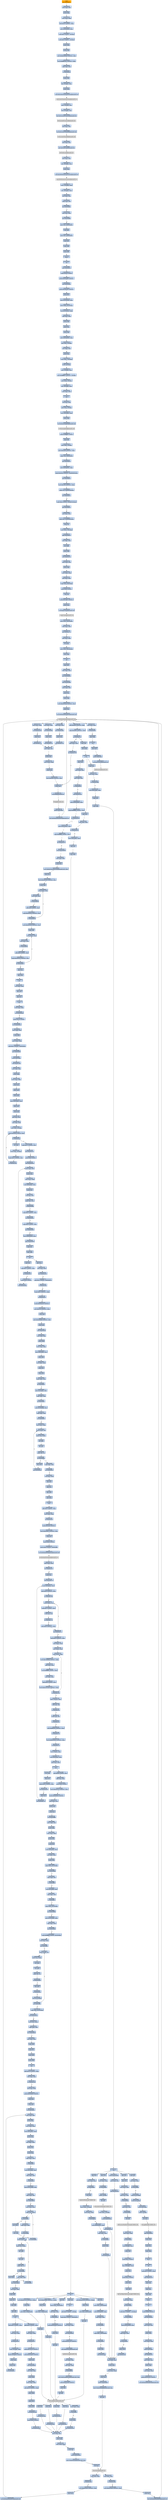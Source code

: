 digraph G {
node[shape=rectangle,style=filled,fillcolor=lightsteelblue,color=lightsteelblue]
bgcolor="transparent"
a0x0044bf93call_0x0044fa18[label="start\ncall 0x0044fa18",color="lightgrey",fillcolor="orange"];
a0x0044fa18movl_edi_edi[label="0x0044fa18\nmovl %edi, %edi"];
a0x0044fa1apushl_ebp[label="0x0044fa1a\npushl %ebp"];
a0x0044fa1bmovl_esp_ebp[label="0x0044fa1b\nmovl %esp, %ebp"];
a0x0044fa1dsubl_0x10UINT8_esp[label="0x0044fa1d\nsubl $0x10<UINT8>, %esp"];
a0x0044fa20movl_0x0045d000_eax[label="0x0044fa20\nmovl 0x0045d000, %eax"];
a0x0044fa25andl_0x0UINT8__8ebp_[label="0x0044fa25\nandl $0x0<UINT8>, -8(%ebp)"];
a0x0044fa29andl_0x0UINT8__4ebp_[label="0x0044fa29\nandl $0x0<UINT8>, -4(%ebp)"];
a0x0044fa2dpushl_ebx[label="0x0044fa2d\npushl %ebx"];
a0x0044fa2epushl_edi[label="0x0044fa2e\npushl %edi"];
a0x0044fa2fmovl_0xbb40e64eUINT32_edi[label="0x0044fa2f\nmovl $0xbb40e64e<UINT32>, %edi"];
a0x0044fa34movl_0xffff0000UINT32_ebx[label="0x0044fa34\nmovl $0xffff0000<UINT32>, %ebx"];
a0x0044fa39cmpl_edi_eax[label="0x0044fa39\ncmpl %edi, %eax"];
a0x0044fa3bje_0x0044fa4a[label="0x0044fa3b\nje 0x0044fa4a"];
a0x0044fa4apushl_esi[label="0x0044fa4a\npushl %esi"];
a0x0044fa4bleal__8ebp__eax[label="0x0044fa4b\nleal -8(%ebp), %eax"];
a0x0044fa4epushl_eax[label="0x0044fa4e\npushl %eax"];
a0x0044fa4fcall_GetSystemTimeAsFileTime_kernel32_dll[label="0x0044fa4f\ncall GetSystemTimeAsFileTime@kernel32.dll"];
GetSystemTimeAsFileTime_kernel32_dll[label="GetSystemTimeAsFileTime@kernel32.dll",color="lightgrey",fillcolor="lightgrey"];
a0x0044fa55movl__4ebp__esi[label="0x0044fa55\nmovl -4(%ebp), %esi"];
a0x0044fa58xorl__8ebp__esi[label="0x0044fa58\nxorl -8(%ebp), %esi"];
a0x0044fa5bcall_GetCurrentProcessId_kernel32_dll[label="0x0044fa5b\ncall GetCurrentProcessId@kernel32.dll"];
GetCurrentProcessId_kernel32_dll[label="GetCurrentProcessId@kernel32.dll",color="lightgrey",fillcolor="lightgrey"];
a0x0044fa61xorl_eax_esi[label="0x0044fa61\nxorl %eax, %esi"];
a0x0044fa63call_GetCurrentThreadId_kernel32_dll[label="0x0044fa63\ncall GetCurrentThreadId@kernel32.dll"];
GetCurrentThreadId_kernel32_dll[label="GetCurrentThreadId@kernel32.dll",color="lightgrey",fillcolor="lightgrey"];
a0x0044fa69xorl_eax_esi[label="0x0044fa69\nxorl %eax, %esi"];
a0x0044fa6bcall_GetTickCount_kernel32_dll[label="0x0044fa6b\ncall GetTickCount@kernel32.dll"];
GetTickCount_kernel32_dll[label="GetTickCount@kernel32.dll",color="lightgrey",fillcolor="lightgrey"];
a0x0044fa71xorl_eax_esi[label="0x0044fa71\nxorl %eax, %esi"];
a0x0044fa73leal__16ebp__eax[label="0x0044fa73\nleal -16(%ebp), %eax"];
a0x0044fa76pushl_eax[label="0x0044fa76\npushl %eax"];
a0x0044fa77call_QueryPerformanceCounter_kernel32_dll[label="0x0044fa77\ncall QueryPerformanceCounter@kernel32.dll"];
QueryPerformanceCounter_kernel32_dll[label="QueryPerformanceCounter@kernel32.dll",color="lightgrey",fillcolor="lightgrey"];
a0x0044fa7dmovl__12ebp__eax[label="0x0044fa7d\nmovl -12(%ebp), %eax"];
a0x0044fa80xorl__16ebp__eax[label="0x0044fa80\nxorl -16(%ebp), %eax"];
a0x0044fa83xorl_eax_esi[label="0x0044fa83\nxorl %eax, %esi"];
a0x0044fa85cmpl_edi_esi[label="0x0044fa85\ncmpl %edi, %esi"];
a0x0044fa87jne_0x0044fa90[label="0x0044fa87\njne 0x0044fa90"];
a0x0044fa90testl_esi_ebx[label="0x0044fa90\ntestl %esi, %ebx"];
a0x0044fa92jne_0x0044fa9b[label="0x0044fa92\njne 0x0044fa9b"];
a0x0044fa9bmovl_esi_0x0045d000[label="0x0044fa9b\nmovl %esi, 0x0045d000"];
a0x0044faa1notl_esi[label="0x0044faa1\nnotl %esi"];
a0x0044faa3movl_esi_0x0045d004[label="0x0044faa3\nmovl %esi, 0x0045d004"];
a0x0044faa9popl_esi[label="0x0044faa9\npopl %esi"];
a0x0044faaapopl_edi[label="0x0044faaa\npopl %edi"];
a0x0044faabpopl_ebx[label="0x0044faab\npopl %ebx"];
a0x0044faacleave_[label="0x0044faac\nleave "];
a0x0044faadret[label="0x0044faad\nret"];
a0x0044bf98jmp_0x0044be15[label="0x0044bf98\njmp 0x0044be15"];
a0x0044be15pushl_0x58UINT8[label="0x0044be15\npushl $0x58<UINT8>"];
a0x0044be17pushl_0x45a3d0UINT32[label="0x0044be17\npushl $0x45a3d0<UINT32>"];
a0x0044be1ccall_0x0044bbfc[label="0x0044be1c\ncall 0x0044bbfc"];
a0x0044bbfcpushl_0x44bc60UINT32[label="0x0044bbfc\npushl $0x44bc60<UINT32>"];
a0x0044bc01pushl_fs_0[label="0x0044bc01\npushl %fs:0"];
a0x0044bc08movl_0x10esp__eax[label="0x0044bc08\nmovl 0x10(%esp), %eax"];
a0x0044bc0cmovl_ebp_0x10esp_[label="0x0044bc0c\nmovl %ebp, 0x10(%esp)"];
a0x0044bc10leal_0x10esp__ebp[label="0x0044bc10\nleal 0x10(%esp), %ebp"];
a0x0044bc14subl_eax_esp[label="0x0044bc14\nsubl %eax, %esp"];
a0x0044bc16pushl_ebx[label="0x0044bc16\npushl %ebx"];
a0x0044bc17pushl_esi[label="0x0044bc17\npushl %esi"];
a0x0044bc18pushl_edi[label="0x0044bc18\npushl %edi"];
a0x0044bc19movl_0x0045d000_eax[label="0x0044bc19\nmovl 0x0045d000, %eax"];
a0x0044bc1exorl_eax__4ebp_[label="0x0044bc1e\nxorl %eax, -4(%ebp)"];
a0x0044bc21xorl_ebp_eax[label="0x0044bc21\nxorl %ebp, %eax"];
a0x0044bc23pushl_eax[label="0x0044bc23\npushl %eax"];
a0x0044bc24movl_esp__24ebp_[label="0x0044bc24\nmovl %esp, -24(%ebp)"];
a0x0044bc27pushl__8ebp_[label="0x0044bc27\npushl -8(%ebp)"];
a0x0044bc2amovl__4ebp__eax[label="0x0044bc2a\nmovl -4(%ebp), %eax"];
a0x0044bc2dmovl_0xfffffffeUINT32__4ebp_[label="0x0044bc2d\nmovl $0xfffffffe<UINT32>, -4(%ebp)"];
a0x0044bc34movl_eax__8ebp_[label="0x0044bc34\nmovl %eax, -8(%ebp)"];
a0x0044bc37leal__16ebp__eax[label="0x0044bc37\nleal -16(%ebp), %eax"];
a0x0044bc3amovl_eax_fs_0[label="0x0044bc3a\nmovl %eax, %fs:0"];
a0x0044bc40ret[label="0x0044bc40\nret"];
a0x0044be21xorl_esi_esi[label="0x0044be21\nxorl %esi, %esi"];
a0x0044be23movl_esi__4ebp_[label="0x0044be23\nmovl %esi, -4(%ebp)"];
a0x0044be26leal__104ebp__eax[label="0x0044be26\nleal -104(%ebp), %eax"];
a0x0044be29pushl_eax[label="0x0044be29\npushl %eax"];
a0x0044be2acall_GetStartupInfoA_kernel32_dll[label="0x0044be2a\ncall GetStartupInfoA@kernel32.dll"];
GetStartupInfoA_kernel32_dll[label="GetStartupInfoA@kernel32.dll",color="lightgrey",fillcolor="lightgrey"];
a0x0044be30pushl_0xfffffffeUINT8[label="0x0044be30\npushl $0xfffffffe<UINT8>"];
a0x0044be32popl_edi[label="0x0044be32\npopl %edi"];
a0x0044be33movl_edi__4ebp_[label="0x0044be33\nmovl %edi, -4(%ebp)"];
a0x0044be36movl_0x5a4dUINT32_eax[label="0x0044be36\nmovl $0x5a4d<UINT32>, %eax"];
a0x0044be3bcmpw_ax_0x00400000[label="0x0044be3b\ncmpw %ax, 0x00400000"];
a0x0044be42jne_0x0044be7c[label="0x0044be42\njne 0x0044be7c"];
a0x0044be44movl_0x0040003c_eax[label="0x0044be44\nmovl 0x0040003c, %eax"];
a0x0044be49cmpl_0x4550UINT32_0x400000eax_[label="0x0044be49\ncmpl $0x4550<UINT32>, 0x400000(%eax)"];
a0x0044be53jne_0x0044be7c[label="0x0044be53\njne 0x0044be7c"];
a0x0044be55movl_0x10bUINT32_ecx[label="0x0044be55\nmovl $0x10b<UINT32>, %ecx"];
a0x0044be5acmpw_cx_0x400018eax_[label="0x0044be5a\ncmpw %cx, 0x400018(%eax)"];
a0x0044be61jne_0x0044be7c[label="0x0044be61\njne 0x0044be7c"];
a0x0044be63cmpl_0xeUINT8_0x400074eax_[label="0x0044be63\ncmpl $0xe<UINT8>, 0x400074(%eax)"];
a0x0044be6ajbe_0x0044be7c[label="0x0044be6a\njbe 0x0044be7c"];
a0x0044be6cxorl_ecx_ecx[label="0x0044be6c\nxorl %ecx, %ecx"];
a0x0044be6ecmpl_esi_0x4000e8eax_[label="0x0044be6e\ncmpl %esi, 0x4000e8(%eax)"];
a0x0044be74setne_cl[label="0x0044be74\nsetne %cl"];
a0x0044be77movl_ecx__28ebp_[label="0x0044be77\nmovl %ecx, -28(%ebp)"];
a0x0044be7ajmp_0x0044be7f[label="0x0044be7a\njmp 0x0044be7f"];
a0x0044be7fxorl_ebx_ebx[label="0x0044be7f\nxorl %ebx, %ebx"];
a0x0044be81incl_ebx[label="0x0044be81\nincl %ebx"];
a0x0044be82pushl_ebx[label="0x0044be82\npushl %ebx"];
a0x0044be83call_0x0044e74e[label="0x0044be83\ncall 0x0044e74e"];
a0x0044e74emovl_edi_edi[label="0x0044e74e\nmovl %edi, %edi"];
a0x0044e750pushl_ebp[label="0x0044e750\npushl %ebp"];
a0x0044e751movl_esp_ebp[label="0x0044e751\nmovl %esp, %ebp"];
a0x0044e753xorl_eax_eax[label="0x0044e753\nxorl %eax, %eax"];
a0x0044e755cmpl_eax_0x8ebp_[label="0x0044e755\ncmpl %eax, 0x8(%ebp)"];
a0x0044e758pushl_0x0UINT8[label="0x0044e758\npushl $0x0<UINT8>"];
a0x0044e75asete_al[label="0x0044e75a\nsete %al"];
a0x0044e75dpushl_0x1000UINT32[label="0x0044e75d\npushl $0x1000<UINT32>"];
a0x0044e762pushl_eax[label="0x0044e762\npushl %eax"];
a0x0044e763call_HeapCreate_kernel32_dll[label="0x0044e763\ncall HeapCreate@kernel32.dll"];
HeapCreate_kernel32_dll[label="HeapCreate@kernel32.dll",color="lightgrey",fillcolor="lightgrey"];
a0x0044e769movl_eax_0x0045e68c[label="0x0044e769\nmovl %eax, 0x0045e68c"];
a0x0044e76etestl_eax_eax[label="0x0044e76e\ntestl %eax, %eax"];
a0x0044e770jne_0x0044e774[label="0x0044e770\njne 0x0044e774"];
a0x0044e774xorl_eax_eax[label="0x0044e774\nxorl %eax, %eax"];
a0x0044e776incl_eax[label="0x0044e776\nincl %eax"];
a0x0044e777movl_eax_0x00460a98[label="0x0044e777\nmovl %eax, 0x00460a98"];
a0x0044e77cpopl_ebp[label="0x0044e77c\npopl %ebp"];
a0x0044e77dret[label="0x0044e77d\nret"];
a0x0044be88popl_ecx[label="0x0044be88\npopl %ecx"];
a0x0044be89testl_eax_eax[label="0x0044be89\ntestl %eax, %eax"];
a0x0044be8bjne_0x0044be95[label="0x0044be8b\njne 0x0044be95"];
a0x0044be95call_0x0044c86f[label="0x0044be95\ncall 0x0044c86f"];
a0x0044c86fmovl_edi_edi[label="0x0044c86f\nmovl %edi, %edi"];
a0x0044c871pushl_esi[label="0x0044c871\npushl %esi"];
a0x0044c872pushl_edi[label="0x0044c872\npushl %edi"];
a0x0044c873movl_0x4553a4UINT32_esi[label="0x0044c873\nmovl $0x4553a4<UINT32>, %esi"];
a0x0044c878pushl_esi[label="0x0044c878\npushl %esi"];
a0x0044c879call_GetModuleHandleW_kernel32_dll[label="0x0044c879\ncall GetModuleHandleW@kernel32.dll"];
GetModuleHandleW_kernel32_dll[label="GetModuleHandleW@kernel32.dll",color="lightgrey",fillcolor="lightgrey"];
a0x0044c87ftestl_eax_eax[label="0x0044c87f\ntestl %eax, %eax"];
a0x0044c881jne_0x0044c88a[label="0x0044c881\njne 0x0044c88a"];
a0x0044c883pushl_esi[label="0x0044c883\npushl %esi"];
a0x0044c884call_0x0044e77e[label="0x0044c884\ncall 0x0044e77e"];
a0x0044e77emovl_edi_edi[label="0x0044e77e\nmovl %edi, %edi"];
a0x0044e780pushl_ebp[label="0x0044e780\npushl %ebp"];
a0x0044e781movl_esp_ebp[label="0x0044e781\nmovl %esp, %ebp"];
a0x0044e783pushl_edi[label="0x0044e783\npushl %edi"];
a0x0044e784movl_0x3e8UINT32_edi[label="0x0044e784\nmovl $0x3e8<UINT32>, %edi"];
a0x0044e789pushl_edi[label="0x0044e789\npushl %edi"];
a0x0044e78acall_Sleep_kernel32_dll[label="0x0044e78a\ncall Sleep@kernel32.dll"];
Sleep_kernel32_dll[label="Sleep@kernel32.dll",color="lightgrey",fillcolor="lightgrey"];
a0x0044e790pushl_0x8ebp_[label="0x0044e790\npushl 0x8(%ebp)"];
a0x0044e793call_GetModuleHandleW_kernel32_dll[label="0x0044e793\ncall GetModuleHandleW@kernel32.dll"];
a0x0044e799addl_0x3e8UINT32_edi[label="0x0044e799\naddl $0x3e8<UINT32>, %edi"];
a0x0044e79fcmpl_0xea60UINT32_edi[label="0x0044e79f\ncmpl $0xea60<UINT32>, %edi"];
a0x0044e7a5ja_0x0044e7ab[label="0x0044e7a5\nja 0x0044e7ab"];
a0x0044e7a7testl_eax_eax[label="0x0044e7a7\ntestl %eax, %eax"];
a0x0044e7a9je_0x0044e789[label="0x0044e7a9\nje 0x0044e789"];
a0x0044e7abpopl_edi[label="0x0044e7ab\npopl %edi"];
a0x0044e7acpopl_ebp[label="0x0044e7ac\npopl %ebp"];
a0x0044e7adret[label="0x0044e7ad\nret"];
a0x0044c889popl_ecx[label="0x0044c889\npopl %ecx"];
a0x0044c88amovl_eax_edi[label="0x0044c88a\nmovl %eax, %edi"];
a0x0044c88ctestl_edi_edi[label="0x0044c88c\ntestl %edi, %edi"];
a0x0044c88eje_0x0044c9f2[label="0x0044c88e\nje 0x0044c9f2"];
a0x0044c9f2call_0x0044c51b[label="0x0044c9f2\ncall 0x0044c51b"];
a0x0044c51bmovl_0x0045d0e0_eax[label="0x0044c51b\nmovl 0x0045d0e0, %eax"];
a0x0044c520cmpl_0xffffffffUINT8_eax[label="0x0044c520\ncmpl $0xffffffff<UINT8>, %eax"];
a0x0044c523je_0x0044c53b[label="0x0044c523\nje 0x0044c53b"];
a0x0044c53bmovl_0x0045d0e4_eax[label="0x0044c53b\nmovl 0x0045d0e4, %eax"];
a0x0044c540cmpl_0xffffffffUINT8_eax[label="0x0044c540\ncmpl $0xffffffff<UINT8>, %eax"];
a0x0044c543je_0x0044c553[label="0x0044c543\nje 0x0044c553"];
a0x0044c553jmp_0x0044db26[label="0x0044c553\njmp 0x0044db26"];
a0x0044db26movl_edi_edi[label="0x0044db26\nmovl %edi, %edi"];
a0x0044db28pushl_ebx[label="0x0044db28\npushl %ebx"];
a0x0044db29movl_DeleteCriticalSection_kernel32_dll_ebx[label="0x0044db29\nmovl DeleteCriticalSection@kernel32.dll, %ebx"];
a0x0044db2fpushl_esi[label="0x0044db2f\npushl %esi"];
a0x0044db30movl_0x45d130UINT32_esi[label="0x0044db30\nmovl $0x45d130<UINT32>, %esi"];
a0x0044db35pushl_edi[label="0x0044db35\npushl %edi"];
a0x0044db36movl_esi__edi[label="0x0044db36\nmovl (%esi), %edi"];
a0x0044db38testl_edi_edi[label="0x0044db38\ntestl %edi, %edi"];
a0x0044db3aje_0x0044db4f[label="0x0044db3a\nje 0x0044db4f"];
a0x0044db4faddl_0x8UINT8_esi[label="0x0044db4f\naddl $0x8<UINT8>, %esi"];
a0x0044db52cmpl_0x45d250UINT32_esi[label="0x0044db52\ncmpl $0x45d250<UINT32>, %esi"];
a0x0044db58jl_0x0044db36[label="0x0044db58\njl 0x0044db36"];
a0x0044db5amovl_0x45d130UINT32_esi[label="0x0044db5a\nmovl $0x45d130<UINT32>, %esi"];
a0x0044db5fpopl_edi[label="0x0044db5f\npopl %edi"];
a0x0044db60movl_esi__eax[label="0x0044db60\nmovl (%esi), %eax"];
a0x0044db62testl_eax_eax[label="0x0044db62\ntestl %eax, %eax"];
a0x0044db64je_0x0044db6f[label="0x0044db64\nje 0x0044db6f"];
a0x0044db6faddl_0x8UINT8_esi[label="0x0044db6f\naddl $0x8<UINT8>, %esi"];
a0x0044db72cmpl_0x45d250UINT32_esi[label="0x0044db72\ncmpl $0x45d250<UINT32>, %esi"];
a0x0044db78jl_0x0044db60[label="0x0044db78\njl 0x0044db60"];
a0x0044db7apopl_esi[label="0x0044db7a\npopl %esi"];
a0x0044db7bpopl_ebx[label="0x0044db7b\npopl %ebx"];
a0x0044db7cret[label="0x0044db7c\nret"];
a0x0044c9f7xorl_eax_eax[label="0x0044c9f7\nxorl %eax, %eax"];
a0x0044c9f9popl_edi[label="0x0044c9f9\npopl %edi"];
a0x0044c9fapopl_esi[label="0x0044c9fa\npopl %esi"];
a0x0044c9fbret[label="0x0044c9fb\nret"];
a0x0044be9atestl_eax_eax[label="0x0044be9a\ntestl %eax, %eax"];
a0x0044be9cjne_0x0044bea6[label="0x0044be9c\njne 0x0044bea6"];
a0x0044be9epushl_0x10UINT8[label="0x0044be9e\npushl $0x10<UINT8>"];
a0x0044bea0call_0x0044bdec[label="0x0044bea0\ncall 0x0044bdec"];
a0x0044bdecmovl_edi_edi[label="0x0044bdec\nmovl %edi, %edi"];
a0x0044bdeepushl_ebp[label="0x0044bdee\npushl %ebp"];
a0x0044bdefmovl_esp_ebp[label="0x0044bdef\nmovl %esp, %ebp"];
a0x0044bdf1cmpl_0x1UINT8_0x0045dec8[label="0x0044bdf1\ncmpl $0x1<UINT8>, 0x0045dec8"];
a0x0044bdf8jne_0x0044bdff[label="0x0044bdf8\njne 0x0044bdff"];
a0x0044bdffpushl_0x8ebp_[label="0x0044bdff\npushl 0x8(%ebp)"];
a0x0044be02call_0x0044c1d0[label="0x0044be02\ncall 0x0044c1d0"];
a0x0044c1d0movl_edi_edi[label="0x0044c1d0\nmovl %edi, %edi"];
a0x0044c1d2pushl_ebp[label="0x0044c1d2\npushl %ebp"];
a0x0044c1d3movl_esp_ebp[label="0x0044c1d3\nmovl %esp, %ebp"];
a0x0044c1d5pushl_ecx[label="0x0044c1d5\npushl %ecx"];
a0x0044c1d6pushl_ecx[label="0x0044c1d6\npushl %ecx"];
a0x0044c1d7pushl_ebx[label="0x0044c1d7\npushl %ebx"];
a0x0044c1d8movl_0x8ebp__ebx[label="0x0044c1d8\nmovl 0x8(%ebp), %ebx"];
a0x0044c1dbpushl_esi[label="0x0044c1db\npushl %esi"];
a0x0044c1dcpushl_edi[label="0x0044c1dc\npushl %edi"];
a0x0044c1ddxorl_esi_esi[label="0x0044c1dd\nxorl %esi, %esi"];
a0x0044c1dfxorl_edi_edi[label="0x0044c1df\nxorl %edi, %edi"];
a0x0044c1e1movl_edi__4ebp_[label="0x0044c1e1\nmovl %edi, -4(%ebp)"];
a0x0044c1e4cmpl_0x45d028edi8__ebx[label="0x0044c1e4\ncmpl 0x45d028(,%edi,8), %ebx"];
a0x0044c1ebje_0x0044c1f6[label="0x0044c1eb\nje 0x0044c1f6"];
a0x0044c1edincl_edi[label="0x0044c1ed\nincl %edi"];
a0x0044c1eemovl_edi__4ebp_[label="0x0044c1ee\nmovl %edi, -4(%ebp)"];
a0x0044c1f1cmpl_0x17UINT8_edi[label="0x0044c1f1\ncmpl $0x17<UINT8>, %edi"];
a0x0044c1f4jb_0x0044c1e4[label="0x0044c1f4\njb 0x0044c1e4"];
a0x0044c1f6cmpl_0x17UINT8_edi[label="0x0044c1f6\ncmpl $0x17<UINT8>, %edi"];
a0x0044c1f9jae_0x0044c376[label="0x0044c1f9\njae 0x0044c376"];
a0x0044c1ffpushl_0x3UINT8[label="0x0044c1ff\npushl $0x3<UINT8>"];
a0x0044c201call_0x0045003e[label="0x0044c201\ncall 0x0045003e"];
a0x0045003emovl_edi_edi[label="0x0045003e\nmovl %edi, %edi"];
a0x00450040pushl_ebp[label="0x00450040\npushl %ebp"];
a0x00450041movl_esp_ebp[label="0x00450041\nmovl %esp, %ebp"];
a0x00450043movl_0x8ebp__ecx[label="0x00450043\nmovl 0x8(%ebp), %ecx"];
a0x00450046pushl_esi[label="0x00450046\npushl %esi"];
a0x00450047xorl_esi_esi[label="0x00450047\nxorl %esi, %esi"];
a0x00450049cmpl_esi_ecx[label="0x00450049\ncmpl %esi, %ecx"];
a0x0045004bjl_0x0045006b[label="0x0045004b\njl 0x0045006b"];
a0x0045004dcmpl_0x2UINT8_ecx[label="0x0045004d\ncmpl $0x2<UINT8>, %ecx"];
a0x00450050jle_0x0045005e[label="0x00450050\njle 0x0045005e"];
a0x00450052cmpl_0x3UINT8_ecx[label="0x00450052\ncmpl $0x3<UINT8>, %ecx"];
a0x00450055jne_0x0045006b[label="0x00450055\njne 0x0045006b"];
a0x00450057movl_0x0045dec8_eax[label="0x00450057\nmovl 0x0045dec8, %eax"];
a0x0045005cjmp_0x00450086[label="0x0045005c\njmp 0x00450086"];
a0x00450086popl_esi[label="0x00450086\npopl %esi"];
a0x00450087popl_ebp[label="0x00450087\npopl %ebp"];
a0x00450088ret[label="0x00450088\nret"];
a0x0044c206popl_ecx[label="0x0044c206\npopl %ecx"];
a0x0044c207cmpl_0x1UINT8_eax[label="0x0044c207\ncmpl $0x1<UINT8>, %eax"];
a0x0044c20aje_0x0044c344[label="0x0044c20a\nje 0x0044c344"];
a0x0044c210pushl_0x3UINT8[label="0x0044c210\npushl $0x3<UINT8>"];
a0x0044c212call_0x0045003e[label="0x0044c212\ncall 0x0045003e"];
a0x0044c217popl_ecx[label="0x0044c217\npopl %ecx"];
a0x0044c218testl_eax_eax[label="0x0044c218\ntestl %eax, %eax"];
a0x0044c21ajne_0x0044c229[label="0x0044c21a\njne 0x0044c229"];
a0x0044c21ccmpl_0x1UINT8_0x0045d010[label="0x0044c21c\ncmpl $0x1<UINT8>, 0x0045d010"];
a0x0044c223je_0x0044c344[label="0x0044c223\nje 0x0044c344"];
a0x0044c229cmpl_0xfcUINT32_ebx[label="0x0044c229\ncmpl $0xfc<UINT32>, %ebx"];
a0x0044c22fje_0x0044c376[label="0x0044c22f\nje 0x0044c376"];
a0x0044c235pushl_0x455378UINT32[label="0x0044c235\npushl $0x455378<UINT32>"];
a0x0044c23amovl_0x314UINT32_ebx[label="0x0044c23a\nmovl $0x314<UINT32>, %ebx"];
a0x0044c23fpushl_ebx[label="0x0044c23f\npushl %ebx"];
a0x0044c240movl_0x45ded8UINT32_edi[label="0x0044c240\nmovl $0x45ded8<UINT32>, %edi"];
a0x0044c245pushl_edi[label="0x0044c245\npushl %edi"];
a0x0044c246call_0x0044faae[label="0x0044c246\ncall 0x0044faae"];
a0x0044faaemovl_edi_edi[label="0x0044faae\nmovl %edi, %edi"];
a0x0044fab0pushl_ebp[label="0x0044fab0\npushl %ebp"];
a0x0044fab1movl_esp_ebp[label="0x0044fab1\nmovl %esp, %ebp"];
a0x0044fab3movl_0x8ebp__ecx[label="0x0044fab3\nmovl 0x8(%ebp), %ecx"];
a0x0044fab6pushl_ebx[label="0x0044fab6\npushl %ebx"];
a0x0044fab7xorl_ebx_ebx[label="0x0044fab7\nxorl %ebx, %ebx"];
a0x0044fab9pushl_esi[label="0x0044fab9\npushl %esi"];
a0x0044fabapushl_edi[label="0x0044faba\npushl %edi"];
a0x0044fabbcmpl_ebx_ecx[label="0x0044fabb\ncmpl %ebx, %ecx"];
a0x0044fabdje_0x0044fac6[label="0x0044fabd\nje 0x0044fac6"];
a0x0044fabfmovl_0xcebp__edi[label="0x0044fabf\nmovl 0xc(%ebp), %edi"];
a0x0044fac2cmpl_ebx_edi[label="0x0044fac2\ncmpl %ebx, %edi"];
a0x0044fac4ja_0x0044fae1[label="0x0044fac4\nja 0x0044fae1"];
a0x0044fae1movl_0x10ebp__esi[label="0x0044fae1\nmovl 0x10(%ebp), %esi"];
a0x0044fae4cmpl_ebx_esi[label="0x0044fae4\ncmpl %ebx, %esi"];
a0x0044fae6jne_0x0044faec[label="0x0044fae6\njne 0x0044faec"];
a0x0044faecmovl_ecx_edx[label="0x0044faec\nmovl %ecx, %edx"];
a0x0044faeemovb_esi__al[label="0x0044faee\nmovb (%esi), %al"];
a0x0044faf0movb_al_edx_[label="0x0044faf0\nmovb %al, (%edx)"];
a0x0044faf2incl_edx[label="0x0044faf2\nincl %edx"];
a0x0044faf3incl_esi[label="0x0044faf3\nincl %esi"];
a0x0044faf4cmpb_bl_al[label="0x0044faf4\ncmpb %bl, %al"];
a0x0044faf6je_0x0044fafb[label="0x0044faf6\nje 0x0044fafb"];
a0x0044faf8decl_edi[label="0x0044faf8\ndecl %edi"];
a0x0044faf9jne_0x0044faee[label="0x0044faf9\njne 0x0044faee"];
a0x0044fafbcmpl_ebx_edi[label="0x0044fafb\ncmpl %ebx, %edi"];
a0x0044fafdjne_0x0044fb0f[label="0x0044fafd\njne 0x0044fb0f"];
a0x0044fb0fxorl_eax_eax[label="0x0044fb0f\nxorl %eax, %eax"];
a0x0044fb11popl_edi[label="0x0044fb11\npopl %edi"];
a0x0044fb12popl_esi[label="0x0044fb12\npopl %esi"];
a0x0044fb13popl_ebx[label="0x0044fb13\npopl %ebx"];
a0x0044fb14popl_ebp[label="0x0044fb14\npopl %ebp"];
a0x0044fb15ret[label="0x0044fb15\nret"];
a0x0044c24baddl_0xcUINT8_esp[label="0x0044c24b\naddl $0xc<UINT8>, %esp"];
a0x0044c24etestl_eax_eax[label="0x0044c24e\ntestl %eax, %eax"];
a0x0044c250je_0x0044c25f[label="0x0044c250\nje 0x0044c25f"];
a0x0044c25fpushl_0x104UINT32[label="0x0044c25f\npushl $0x104<UINT32>"];
a0x0044c264movl_0x45def1UINT32_esi[label="0x0044c264\nmovl $0x45def1<UINT32>, %esi"];
a0x0044c269pushl_esi[label="0x0044c269\npushl %esi"];
a0x0044c26apushl_0x0UINT8[label="0x0044c26a\npushl $0x0<UINT8>"];
a0x0044c26cmovb_0x0UINT8_0x0045dff5[label="0x0044c26c\nmovb $0x0<UINT8>, 0x0045dff5"];
a0x0044c273call_GetModuleFileNameA_kernel32_dll[label="0x0044c273\ncall GetModuleFileNameA@kernel32.dll"];
GetModuleFileNameA_kernel32_dll[label="GetModuleFileNameA@kernel32.dll",color="lightgrey",fillcolor="lightgrey"];
a0x0044c279testl_eax_eax[label="0x0044c279\ntestl %eax, %eax"];
a0x0044c27bjne_0x0044c2a3[label="0x0044c27b\njne 0x0044c2a3"];
a0x0044c2a3pushl_esi[label="0x0044c2a3\npushl %esi"];
a0x0044c2a4call_0x0044b710[label="0x0044c2a4\ncall 0x0044b710"];
a0x0044b710movl_0x4esp__ecx[label="0x0044b710\nmovl 0x4(%esp), %ecx"];
a0x0044b714testl_0x3UINT32_ecx[label="0x0044b714\ntestl $0x3<UINT32>, %ecx"];
a0x0044b71aje_0x0044b740[label="0x0044b71a\nje 0x0044b740"];
a0x0044b71cmovb_ecx__al[label="0x0044b71c\nmovb (%ecx), %al"];
a0x0044b71eaddl_0x1UINT8_ecx[label="0x0044b71e\naddl $0x1<UINT8>, %ecx"];
a0x0044b721testb_al_al[label="0x0044b721\ntestb %al, %al"];
a0x0044b723je_0x0044b773[label="0x0044b723\nje 0x0044b773"];
a0x0044b725testl_0x3UINT32_ecx[label="0x0044b725\ntestl $0x3<UINT32>, %ecx"];
a0x0044b72bjne_0x0044b71c[label="0x0044b72b\njne 0x0044b71c"];
a0x0044b72daddl_0x0UINT32_eax[label="0x0044b72d\naddl $0x0<UINT32>, %eax"];
a0x0044b732leal_esp__esp[label="0x0044b732\nleal (%esp), %esp"];
a0x0044b739leal_esp__esp[label="0x0044b739\nleal (%esp), %esp"];
a0x0044b740movl_ecx__eax[label="0x0044b740\nmovl (%ecx), %eax"];
a0x0044b742movl_0x7efefeffUINT32_edx[label="0x0044b742\nmovl $0x7efefeff<UINT32>, %edx"];
a0x0044b747addl_eax_edx[label="0x0044b747\naddl %eax, %edx"];
a0x0044b749xorl_0xffffffffUINT8_eax[label="0x0044b749\nxorl $0xffffffff<UINT8>, %eax"];
a0x0044b74cxorl_edx_eax[label="0x0044b74c\nxorl %edx, %eax"];
a0x0044b74eaddl_0x4UINT8_ecx[label="0x0044b74e\naddl $0x4<UINT8>, %ecx"];
a0x0044b751testl_0x81010100UINT32_eax[label="0x0044b751\ntestl $0x81010100<UINT32>, %eax"];
a0x0044b756je_0x0044b740[label="0x0044b756\nje 0x0044b740"];
a0x0044b758movl__4ecx__eax[label="0x0044b758\nmovl -4(%ecx), %eax"];
a0x0044b75btestb_al_al[label="0x0044b75b\ntestb %al, %al"];
a0x0044b75dje_0x0044b791[label="0x0044b75d\nje 0x0044b791"];
a0x0044b75ftestb_ah_ah[label="0x0044b75f\ntestb %ah, %ah"];
a0x0044b761je_0x0044b787[label="0x0044b761\nje 0x0044b787"];
a0x0044b763testl_0xff0000UINT32_eax[label="0x0044b763\ntestl $0xff0000<UINT32>, %eax"];
a0x0044b768je_0x0044b77d[label="0x0044b768\nje 0x0044b77d"];
a0x0044b76atestl_0xff000000UINT32_eax[label="0x0044b76a\ntestl $0xff000000<UINT32>, %eax"];
a0x0044b76fje_0x0044b773[label="0x0044b76f\nje 0x0044b773"];
a0x0044b773leal__1ecx__eax[label="0x0044b773\nleal -1(%ecx), %eax"];
a0x0044b776movl_0x4esp__ecx[label="0x0044b776\nmovl 0x4(%esp), %ecx"];
a0x0044b77asubl_ecx_eax[label="0x0044b77a\nsubl %ecx, %eax"];
a0x0044b77cret[label="0x0044b77c\nret"];
a0x0044c2a9incl_eax[label="0x0044c2a9\nincl %eax"];
a0x0044c2aapopl_ecx[label="0x0044c2aa\npopl %ecx"];
a0x0044c2abcmpl_0x3cUINT8_eax[label="0x0044c2ab\ncmpl $0x3c<UINT8>, %eax"];
a0x0044c2aejbe_0x0044c2e8[label="0x0044c2ae\njbe 0x0044c2e8"];
a0x0044c2b0pushl_esi[label="0x0044c2b0\npushl %esi"];
a0x0044c2b1call_0x0044b710[label="0x0044c2b1\ncall 0x0044b710"];
a0x0044c2b6subl_0x3bUINT8_esi[label="0x0044c2b6\nsubl $0x3b<UINT8>, %esi"];
a0x0044c2b9addl_esi_eax[label="0x0044c2b9\naddl %esi, %eax"];
a0x0044c2bbpushl_0x3UINT8[label="0x0044c2bb\npushl $0x3<UINT8>"];
a0x0044c2bdmovl_0x45e1ecUINT32_ecx[label="0x0044c2bd\nmovl $0x45e1ec<UINT32>, %ecx"];
a0x0044c2c2pushl_0x45535cUINT32[label="0x0044c2c2\npushl $0x45535c<UINT32>"];
a0x0044c2c7subl_eax_ecx[label="0x0044c2c7\nsubl %eax, %ecx"];
a0x0044c2c9pushl_ecx[label="0x0044c2c9\npushl %ecx"];
a0x0044c2capushl_eax[label="0x0044c2ca\npushl %eax"];
a0x0044c2cbcall_0x0044ff89[label="0x0044c2cb\ncall 0x0044ff89"];
a0x0044ff89movl_edi_edi[label="0x0044ff89\nmovl %edi, %edi"];
a0x0044ff8bpushl_ebp[label="0x0044ff8b\npushl %ebp"];
a0x0044ff8cmovl_esp_ebp[label="0x0044ff8c\nmovl %esp, %ebp"];
a0x0044ff8epushl_ebx[label="0x0044ff8e\npushl %ebx"];
a0x0044ff8fpushl_esi[label="0x0044ff8f\npushl %esi"];
a0x0044ff90movl_0x8ebp__esi[label="0x0044ff90\nmovl 0x8(%ebp), %esi"];
a0x0044ff93xorl_ebx_ebx[label="0x0044ff93\nxorl %ebx, %ebx"];
a0x0044ff95pushl_edi[label="0x0044ff95\npushl %edi"];
a0x0044ff96cmpl_ebx_0x14ebp_[label="0x0044ff96\ncmpl %ebx, 0x14(%ebp)"];
a0x0044ff99jne_0x0044ffab[label="0x0044ff99\njne 0x0044ffab"];
a0x0044ffabcmpl_ebx_esi[label="0x0044ffab\ncmpl %ebx, %esi"];
a0x0044ffadje_0x0044ffb6[label="0x0044ffad\nje 0x0044ffb6"];
a0x0044ffafmovl_0xcebp__edi[label="0x0044ffaf\nmovl 0xc(%ebp), %edi"];
a0x0044ffb2cmpl_ebx_edi[label="0x0044ffb2\ncmpl %ebx, %edi"];
a0x0044ffb4ja_0x0044ffd1[label="0x0044ffb4\nja 0x0044ffd1"];
a0x0044ffd1cmpl_ebx_0x14ebp_[label="0x0044ffd1\ncmpl %ebx, 0x14(%ebp)"];
a0x0044ffd4jne_0x0044ffda[label="0x0044ffd4\njne 0x0044ffda"];
a0x0044ffdamovl_0x10ebp__edx[label="0x0044ffda\nmovl 0x10(%ebp), %edx"];
a0x0044ffddcmpl_ebx_edx[label="0x0044ffdd\ncmpl %ebx, %edx"];
a0x0044ffdfjne_0x0044ffe5[label="0x0044ffdf\njne 0x0044ffe5"];
a0x0044ffe5cmpl_0xffffffffUINT8_0x14ebp_[label="0x0044ffe5\ncmpl $0xffffffff<UINT8>, 0x14(%ebp)"];
a0x0044ffe9movl_esi_eax[label="0x0044ffe9\nmovl %esi, %eax"];
a0x0044ffebjne_0x0044fffc[label="0x0044ffeb\njne 0x0044fffc"];
a0x0044fffcmovb_edx__cl[label="0x0044fffc\nmovb (%edx), %cl"];
a0x0044fffemovb_cl_eax_[label="0x0044fffe\nmovb %cl, (%eax)"];
a0x00450000incl_eax[label="0x00450000\nincl %eax"];
a0x00450001incl_edx[label="0x00450001\nincl %edx"];
a0x00450002cmpb_bl_cl[label="0x00450002\ncmpb %bl, %cl"];
a0x00450004je_0x0045000e[label="0x00450004\nje 0x0045000e"];
a0x00450006decl_edi[label="0x00450006\ndecl %edi"];
a0x00450007je_0x0045000e[label="0x00450007\nje 0x0045000e"];
a0x00450009decl_0x14ebp_[label="0x00450009\ndecl 0x14(%ebp)"];
a0x0045000cjne_0x0044fffc[label="0x0045000c\njne 0x0044fffc"];
a0x0045000ecmpl_ebx_0x14ebp_[label="0x0045000e\ncmpl %ebx, 0x14(%ebp)"];
a0x00450011jne_0x00450015[label="0x00450011\njne 0x00450015"];
a0x00450013movb_bl_eax_[label="0x00450013\nmovb %bl, (%eax)"];
a0x00450015cmpl_ebx_edi[label="0x00450015\ncmpl %ebx, %edi"];
a0x00450017jne_0x0044ffa4[label="0x00450017\njne 0x0044ffa4"];
a0x0044ffa4xorl_eax_eax[label="0x0044ffa4\nxorl %eax, %eax"];
a0x0044ffa6popl_edi[label="0x0044ffa6\npopl %edi"];
a0x0044ffa7popl_esi[label="0x0044ffa7\npopl %esi"];
a0x0044ffa8popl_ebx[label="0x0044ffa8\npopl %ebx"];
a0x0044ffa9popl_ebp[label="0x0044ffa9\npopl %ebp"];
a0x0044ffaaret[label="0x0044ffaa\nret"];
a0x0044c2d0addl_0x14UINT8_esp[label="0x0044c2d0\naddl $0x14<UINT8>, %esp"];
a0x0044c2d3testl_eax_eax[label="0x0044c2d3\ntestl %eax, %eax"];
a0x0044c2d5je_0x0044c2e8[label="0x0044c2d5\nje 0x0044c2e8"];
a0x0044c2e8xorl_esi_esi[label="0x0044c2e8\nxorl %esi, %esi"];
a0x0044c2eapushl_0x455358UINT32[label="0x0044c2ea\npushl $0x455358<UINT32>"];
a0x0044c2efpushl_ebx[label="0x0044c2ef\npushl %ebx"];
a0x0044c2f0pushl_edi[label="0x0044c2f0\npushl %edi"];
a0x0044c2f1call_0x0044ff15[label="0x0044c2f1\ncall 0x0044ff15"];
a0x0044ff15movl_edi_edi[label="0x0044ff15\nmovl %edi, %edi"];
a0x0044ff17pushl_ebp[label="0x0044ff17\npushl %ebp"];
a0x0044ff18movl_esp_ebp[label="0x0044ff18\nmovl %esp, %ebp"];
a0x0044ff1amovl_0x8ebp__eax[label="0x0044ff1a\nmovl 0x8(%ebp), %eax"];
a0x0044ff1dpushl_ebx[label="0x0044ff1d\npushl %ebx"];
a0x0044ff1exorl_ebx_ebx[label="0x0044ff1e\nxorl %ebx, %ebx"];
a0x0044ff20pushl_esi[label="0x0044ff20\npushl %esi"];
a0x0044ff21pushl_edi[label="0x0044ff21\npushl %edi"];
a0x0044ff22cmpl_ebx_eax[label="0x0044ff22\ncmpl %ebx, %eax"];
a0x0044ff24je_0x0044ff2d[label="0x0044ff24\nje 0x0044ff2d"];
a0x0044ff26movl_0xcebp__edi[label="0x0044ff26\nmovl 0xc(%ebp), %edi"];
a0x0044ff29cmpl_ebx_edi[label="0x0044ff29\ncmpl %ebx, %edi"];
a0x0044ff2bja_0x0044ff48[label="0x0044ff2b\nja 0x0044ff48"];
a0x0044ff48movl_0x10ebp__esi[label="0x0044ff48\nmovl 0x10(%ebp), %esi"];
a0x0044ff4bcmpl_ebx_esi[label="0x0044ff4b\ncmpl %ebx, %esi"];
a0x0044ff4djne_0x0044ff53[label="0x0044ff4d\njne 0x0044ff53"];
a0x0044ff53movl_eax_edx[label="0x0044ff53\nmovl %eax, %edx"];
a0x0044ff55cmpb_bl_edx_[label="0x0044ff55\ncmpb %bl, (%edx)"];
a0x0044ff57je_0x0044ff5d[label="0x0044ff57\nje 0x0044ff5d"];
a0x0044ff59incl_edx[label="0x0044ff59\nincl %edx"];
a0x0044ff5adecl_edi[label="0x0044ff5a\ndecl %edi"];
a0x0044ff5bjne_0x0044ff55[label="0x0044ff5b\njne 0x0044ff55"];
a0x0044ff5dcmpl_ebx_edi[label="0x0044ff5d\ncmpl %ebx, %edi"];
a0x0044ff5fje_0x0044ff4f[label="0x0044ff5f\nje 0x0044ff4f"];
a0x0044ff61movb_esi__cl[label="0x0044ff61\nmovb (%esi), %cl"];
a0x0044ff63movb_cl_edx_[label="0x0044ff63\nmovb %cl, (%edx)"];
a0x0044ff65incl_edx[label="0x0044ff65\nincl %edx"];
a0x0044ff66incl_esi[label="0x0044ff66\nincl %esi"];
a0x0044ff67cmpb_bl_cl[label="0x0044ff67\ncmpb %bl, %cl"];
a0x0044ff69je_0x0044ff6e[label="0x0044ff69\nje 0x0044ff6e"];
a0x0044ff6bdecl_edi[label="0x0044ff6b\ndecl %edi"];
a0x0044ff6cjne_0x0044ff61[label="0x0044ff6c\njne 0x0044ff61"];
a0x0044ff6ecmpl_ebx_edi[label="0x0044ff6e\ncmpl %ebx, %edi"];
a0x0044ff70jne_0x0044ff82[label="0x0044ff70\njne 0x0044ff82"];
a0x0044ff82xorl_eax_eax[label="0x0044ff82\nxorl %eax, %eax"];
a0x0044ff84popl_edi[label="0x0044ff84\npopl %edi"];
a0x0044ff85popl_esi[label="0x0044ff85\npopl %esi"];
a0x0044ff86popl_ebx[label="0x0044ff86\npopl %ebx"];
a0x0044ff87popl_ebp[label="0x0044ff87\npopl %ebp"];
a0x0044ff88ret[label="0x0044ff88\nret"];
a0x0044c2f6addl_0xcUINT8_esp[label="0x0044c2f6\naddl $0xc<UINT8>, %esp"];
a0x0044c2f9testl_eax_eax[label="0x0044c2f9\ntestl %eax, %eax"];
a0x0044c2fbje_0x0044c30a[label="0x0044c2fb\nje 0x0044c30a"];
a0x0044c30amovl__4ebp__eax[label="0x0044c30a\nmovl -4(%ebp), %eax"];
a0x0044c30dpushl_0x45d02ceax8_[label="0x0044c30d\npushl 0x45d02c(,%eax,8)"];
a0x0044c314pushl_ebx[label="0x0044c314\npushl %ebx"];
a0x0044c315pushl_edi[label="0x0044c315\npushl %edi"];
a0x0044c316call_0x0044ff15[label="0x0044c316\ncall 0x0044ff15"];
a0x0044c31baddl_0xcUINT8_esp[label="0x0044c31b\naddl $0xc<UINT8>, %esp"];
a0x0044c31etestl_eax_eax[label="0x0044c31e\ntestl %eax, %eax"];
a0x0044c320je_0x0044c32f[label="0x0044c320\nje 0x0044c32f"];
a0x0044c32fpushl_0x12010UINT32[label="0x0044c32f\npushl $0x12010<UINT32>"];
a0x0044c334pushl_0x455330UINT32[label="0x0044c334\npushl $0x455330<UINT32>"];
a0x0044c339pushl_edi[label="0x0044c339\npushl %edi"];
a0x0044c33acall_0x0044fdac[label="0x0044c33a\ncall 0x0044fdac"];
a0x0044fdacmovl_edi_edi[label="0x0044fdac\nmovl %edi, %edi"];
a0x0044fdaepushl_ebp[label="0x0044fdae\npushl %ebp"];
a0x0044fdafmovl_esp_ebp[label="0x0044fdaf\nmovl %esp, %ebp"];
a0x0044fdb1subl_0x14UINT8_esp[label="0x0044fdb1\nsubl $0x14<UINT8>, %esp"];
a0x0044fdb4pushl_ebx[label="0x0044fdb4\npushl %ebx"];
a0x0044fdb5pushl_esi[label="0x0044fdb5\npushl %esi"];
a0x0044fdb6pushl_edi[label="0x0044fdb6\npushl %edi"];
a0x0044fdb7call_0x0044c426[label="0x0044fdb7\ncall 0x0044c426"];
a0x0044c426pushl_0x0UINT8[label="0x0044c426\npushl $0x0<UINT8>"];
a0x0044c428call_0x0044c3b4[label="0x0044c428\ncall 0x0044c3b4"];
a0x0044c3b4movl_edi_edi[label="0x0044c3b4\nmovl %edi, %edi"];
a0x0044c3b6pushl_ebp[label="0x0044c3b6\npushl %ebp"];
a0x0044c3b7movl_esp_ebp[label="0x0044c3b7\nmovl %esp, %ebp"];
a0x0044c3b9pushl_esi[label="0x0044c3b9\npushl %esi"];
a0x0044c3bapushl_0x0045d0e4[label="0x0044c3ba\npushl 0x0045d0e4"];
a0x0044c3c0movl_TlsGetValue_kernel32_dll_esi[label="0x0044c3c0\nmovl TlsGetValue@kernel32.dll, %esi"];
a0x0044c3c6call_esi[label="0x0044c3c6\ncall %esi"];
TlsGetValue_kernel32_dll[label="TlsGetValue@kernel32.dll",color="lightgrey",fillcolor="lightgrey"];
a0x0044c3c8testl_eax_eax[label="0x0044c3c8\ntestl %eax, %eax"];
a0x0044c3caje_0x0044c3ed[label="0x0044c3ca\nje 0x0044c3ed"];
a0x0044c3edmovl_0x4553a4UINT32_esi[label="0x0044c3ed\nmovl $0x4553a4<UINT32>, %esi"];
a0x0044c3f2pushl_esi[label="0x0044c3f2\npushl %esi"];
a0x0044c3f3call_GetModuleHandleW_kernel32_dll[label="0x0044c3f3\ncall GetModuleHandleW@kernel32.dll"];
a0x0044c3f9testl_eax_eax[label="0x0044c3f9\ntestl %eax, %eax"];
a0x0044c3fbjne_0x0044c408[label="0x0044c3fb\njne 0x0044c408"];
a0x0044c3fdpushl_esi[label="0x0044c3fd\npushl %esi"];
a0x0044c3fecall_0x0044e77e[label="0x0044c3fe\ncall 0x0044e77e"];
a0x0044c403popl_ecx[label="0x0044c403\npopl %ecx"];
a0x0044c404testl_eax_eax[label="0x0044c404\ntestl %eax, %eax"];
a0x0044c406je_0x0044c420[label="0x0044c406\nje 0x0044c420"];
a0x0044c420movl_0x8ebp__eax[label="0x0044c420\nmovl 0x8(%ebp), %eax"];
a0x0044c423popl_esi[label="0x0044c423\npopl %esi"];
a0x0044c424popl_ebp[label="0x0044c424\npopl %ebp"];
a0x0044c425ret[label="0x0044c425\nret"];
a0x0044c42dpopl_ecx[label="0x0044c42d\npopl %ecx"];
a0x0044c42eret[label="0x0044c42e\nret"];
a0x0044fdbcandl_0x0UINT8__4ebp_[label="0x0044fdbc\nandl $0x0<UINT8>, -4(%ebp)"];
a0x0044fdc0cmpl_0x0UINT8_0x0045e834[label="0x0044fdc0\ncmpl $0x0<UINT8>, 0x0045e834"];
a0x0044fdc7movl_eax_ebx[label="0x0044fdc7\nmovl %eax, %ebx"];
a0x0044fdc9jne_0x0044fe5d[label="0x0044fdc9\njne 0x0044fe5d"];
a0x0044fdcfpushl_0x455c44UINT32[label="0x0044fdcf\npushl $0x455c44<UINT32>"];
a0x0044fdd4call_LoadLibraryA_kernel32_dll[label="0x0044fdd4\ncall LoadLibraryA@kernel32.dll"];
LoadLibraryA_kernel32_dll[label="LoadLibraryA@kernel32.dll",color="lightgrey",fillcolor="lightgrey"];
a0x0044fddamovl_eax_edi[label="0x0044fdda\nmovl %eax, %edi"];
a0x0044fddctestl_edi_edi[label="0x0044fddc\ntestl %edi, %edi"];
a0x0044fddeje_0x0044ff0e[label="0x0044fdde\nje 0x0044ff0e"];
a0x0044fde4movl_GetProcAddress_kernel32_dll_esi[label="0x0044fde4\nmovl GetProcAddress@kernel32.dll, %esi"];
a0x0044fdeapushl_0x455c38UINT32[label="0x0044fdea\npushl $0x455c38<UINT32>"];
a0x0044fdefpushl_edi[label="0x0044fdef\npushl %edi"];
a0x0044fdf0call_esi[label="0x0044fdf0\ncall %esi"];
GetProcAddress_kernel32_dll[label="GetProcAddress@kernel32.dll",color="lightgrey",fillcolor="lightgrey"];
a0x0044fdf2testl_eax_eax[label="0x0044fdf2\ntestl %eax, %eax"];
a0x0044fdf4je_0x0044ff0e[label="0x0044fdf4\nje 0x0044ff0e"];
a0x0044fdfapushl_eax[label="0x0044fdfa\npushl %eax"];
a0x0044fdfbcall_0x0044c3b4[label="0x0044fdfb\ncall 0x0044c3b4"];
a0x0044fe00movl_0x455c28UINT32_esp_[label="0x0044fe00\nmovl $0x455c28<UINT32>, (%esp)"];
a0x0044fe07pushl_edi[label="0x0044fe07\npushl %edi"];
a0x0044fe08movl_eax_0x0045e834[label="0x0044fe08\nmovl %eax, 0x0045e834"];
a0x0044fe0dcall_esi[label="0x0044fe0d\ncall %esi"];
a0x0044fe0fpushl_eax[label="0x0044fe0f\npushl %eax"];
a0x0044fe10call_0x0044c3b4[label="0x0044fe10\ncall 0x0044c3b4"];
a0x0044fe15movl_0x455c14UINT32_esp_[label="0x0044fe15\nmovl $0x455c14<UINT32>, (%esp)"];
a0x0044fe1cpushl_edi[label="0x0044fe1c\npushl %edi"];
a0x0044fe1dmovl_eax_0x0045e838[label="0x0044fe1d\nmovl %eax, 0x0045e838"];
a0x0044fe22call_esi[label="0x0044fe22\ncall %esi"];
a0x0044fe24pushl_eax[label="0x0044fe24\npushl %eax"];
a0x0044fe25call_0x0044c3b4[label="0x0044fe25\ncall 0x0044c3b4"];
a0x0044fe2amovl_0x455bf8UINT32_esp_[label="0x0044fe2a\nmovl $0x455bf8<UINT32>, (%esp)"];
a0x0044fe31pushl_edi[label="0x0044fe31\npushl %edi"];
a0x0044fe32movl_eax_0x0045e83c[label="0x0044fe32\nmovl %eax, 0x0045e83c"];
a0x0044fe37call_esi[label="0x0044fe37\ncall %esi"];
a0x0044fe39pushl_eax[label="0x0044fe39\npushl %eax"];
a0x0044fe3acall_0x0044c3b4[label="0x0044fe3a\ncall 0x0044c3b4"];
a0x0044fe3fpopl_ecx[label="0x0044fe3f\npopl %ecx"];
a0x0044fe40movl_eax_0x0045e844[label="0x0044fe40\nmovl %eax, 0x0045e844"];
a0x0044fe45testl_eax_eax[label="0x0044fe45\ntestl %eax, %eax"];
a0x0044fe47je_0x0044fe5d[label="0x0044fe47\nje 0x0044fe5d"];
a0x0044fe49pushl_0x455be0UINT32[label="0x0044fe49\npushl $0x455be0<UINT32>"];
a0x0044fe4epushl_edi[label="0x0044fe4e\npushl %edi"];
a0x0044fe4fcall_esi[label="0x0044fe4f\ncall %esi"];
a0x0044fe51pushl_eax[label="0x0044fe51\npushl %eax"];
a0x0044fe52call_0x0044c3b4[label="0x0044fe52\ncall 0x0044c3b4"];
a0x0044fe57popl_ecx[label="0x0044fe57\npopl %ecx"];
a0x0044fe58movl_eax_0x0045e840[label="0x0044fe58\nmovl %eax, 0x0045e840"];
a0x0044fe5dmovl_0x0045e840_eax[label="0x0044fe5d\nmovl 0x0045e840, %eax"];
a0x0044fe62cmpl_ebx_eax[label="0x0044fe62\ncmpl %ebx, %eax"];
a0x0044fe64je_0x0044feb5[label="0x0044fe64\nje 0x0044feb5"];
a0x0044fe66cmpl_ebx_0x0045e844[label="0x0044fe66\ncmpl %ebx, 0x0045e844"];
a0x0044fe6cje_0x0044feb5[label="0x0044fe6c\nje 0x0044feb5"];
a0x0044fe6epushl_eax[label="0x0044fe6e\npushl %eax"];
a0x0044fe6fcall_0x0044c42f[label="0x0044fe6f\ncall 0x0044c42f"];
a0x0044c42fmovl_edi_edi[label="0x0044c42f\nmovl %edi, %edi"];
a0x0044c431pushl_ebp[label="0x0044c431\npushl %ebp"];
a0x0044c432movl_esp_ebp[label="0x0044c432\nmovl %esp, %ebp"];
a0x0044c434pushl_esi[label="0x0044c434\npushl %esi"];
a0x0044c435pushl_0x0045d0e4[label="0x0044c435\npushl 0x0045d0e4"];
a0x0044c43bmovl_TlsGetValue_kernel32_dll_esi[label="0x0044c43b\nmovl TlsGetValue@kernel32.dll, %esi"];
a0x0044c441call_esi[label="0x0044c441\ncall %esi"];
a0x0044c443testl_eax_eax[label="0x0044c443\ntestl %eax, %eax"];
a0x0044c445je_0x0044c468[label="0x0044c445\nje 0x0044c468"];
a0x0044c468movl_0x4553a4UINT32_esi[label="0x0044c468\nmovl $0x4553a4<UINT32>, %esi"];
a0x0044c46dpushl_esi[label="0x0044c46d\npushl %esi"];
a0x0044c46ecall_GetModuleHandleW_kernel32_dll[label="0x0044c46e\ncall GetModuleHandleW@kernel32.dll"];
a0x0044c474testl_eax_eax[label="0x0044c474\ntestl %eax, %eax"];
a0x0044c476jne_0x0044c483[label="0x0044c476\njne 0x0044c483"];
a0x0044c478pushl_esi[label="0x0044c478\npushl %esi"];
a0x0044c479call_0x0044e77e[label="0x0044c479\ncall 0x0044e77e"];
a0x0044c47epopl_ecx[label="0x0044c47e\npopl %ecx"];
a0x0044c47ftestl_eax_eax[label="0x0044c47f\ntestl %eax, %eax"];
a0x0044c481je_0x0044c49b[label="0x0044c481\nje 0x0044c49b"];
a0x0044c49bmovl_0x8ebp__eax[label="0x0044c49b\nmovl 0x8(%ebp), %eax"];
a0x0044c49epopl_esi[label="0x0044c49e\npopl %esi"];
a0x0044c49fpopl_ebp[label="0x0044c49f\npopl %ebp"];
a0x0044c4a0ret[label="0x0044c4a0\nret"];
a0x0044fe74pushl_0x0045e844[label="0x0044fe74\npushl 0x0045e844"];
a0x0044fe7amovl_eax_esi[label="0x0044fe7a\nmovl %eax, %esi"];
a0x0044fe7ccall_0x0044c42f[label="0x0044fe7c\ncall 0x0044c42f"];
a0x0044fe81popl_ecx[label="0x0044fe81\npopl %ecx"];
a0x0044fe82popl_ecx[label="0x0044fe82\npopl %ecx"];
a0x0044fe83movl_eax_edi[label="0x0044fe83\nmovl %eax, %edi"];
a0x0044fe85testl_esi_esi[label="0x0044fe85\ntestl %esi, %esi"];
a0x0044fe87je_0x0044feb5[label="0x0044fe87\nje 0x0044feb5"];
a0x0044fe89testl_edi_edi[label="0x0044fe89\ntestl %edi, %edi"];
a0x0044fe8bje_0x0044feb5[label="0x0044fe8b\nje 0x0044feb5"];
a0x0044fe8dcall_esi[label="0x0044fe8d\ncall %esi"];
GetProcessWindowStation_USER32_DLL[label="GetProcessWindowStation@USER32.DLL",color="lightgrey",fillcolor="lightgrey"];
a0x0044fe8ftestl_eax_eax[label="0x0044fe8f\ntestl %eax, %eax"];
a0x0044fe91je_0x0044feac[label="0x0044fe91\nje 0x0044feac"];
a0x0044fe93leal__8ebp__ecx[label="0x0044fe93\nleal -8(%ebp), %ecx"];
a0x0044fe96pushl_ecx[label="0x0044fe96\npushl %ecx"];
a0x0044fe97pushl_0xcUINT8[label="0x0044fe97\npushl $0xc<UINT8>"];
a0x0044fe99leal__20ebp__ecx[label="0x0044fe99\nleal -20(%ebp), %ecx"];
a0x0044fe9cpushl_ecx[label="0x0044fe9c\npushl %ecx"];
a0x0044fe9dpushl_0x1UINT8[label="0x0044fe9d\npushl $0x1<UINT8>"];
a0x0044fe9fpushl_eax[label="0x0044fe9f\npushl %eax"];
a0x0044fea0call_edi[label="0x0044fea0\ncall %edi"];
GetUserObjectInformationA_USER32_DLL[label="GetUserObjectInformationA@USER32.DLL",color="lightgrey",fillcolor="lightgrey"];
a0x0044fea2testl_eax_eax[label="0x0044fea2\ntestl %eax, %eax"];
a0x0044fea4je_0x0044feac[label="0x0044fea4\nje 0x0044feac"];
a0x0044fea6testb_0x1UINT8__12ebp_[label="0x0044fea6\ntestb $0x1<UINT8>, -12(%ebp)"];
a0x0044feaajne_0x0044feb5[label="0x0044feaa\njne 0x0044feb5"];
a0x0044feb5movl_0x0045e838_eax[label="0x0044feb5\nmovl 0x0045e838, %eax"];
a0x0044febacmpl_ebx_eax[label="0x0044feba\ncmpl %ebx, %eax"];
a0x0044febcje_0x0044feee[label="0x0044febc\nje 0x0044feee"];
a0x0044febepushl_eax[label="0x0044febe\npushl %eax"];
a0x0044febfcall_0x0044c42f[label="0x0044febf\ncall 0x0044c42f"];
a0x0044fec4popl_ecx[label="0x0044fec4\npopl %ecx"];
a0x0044fec5testl_eax_eax[label="0x0044fec5\ntestl %eax, %eax"];
a0x0044fec7je_0x0044feee[label="0x0044fec7\nje 0x0044feee"];
a0x0044fec9call_eax[label="0x0044fec9\ncall %eax"];
GetActiveWindow_USER32_DLL[label="GetActiveWindow@USER32.DLL",color="lightgrey",fillcolor="lightgrey"];
a0x0044fecbmovl_eax__4ebp_[label="0x0044fecb\nmovl %eax, -4(%ebp)"];
a0x0044fecetestl_eax_eax[label="0x0044fece\ntestl %eax, %eax"];
a0x0044fed0je_0x0044feee[label="0x0044fed0\nje 0x0044feee"];
a0x0044fed2movl_0x0045e83c_eax[label="0x0044fed2\nmovl 0x0045e83c, %eax"];
a0x0044fed7cmpl_ebx_eax[label="0x0044fed7\ncmpl %ebx, %eax"];
a0x0044fed9je_0x0044feee[label="0x0044fed9\nje 0x0044feee"];
a0x0044fedbpushl_eax[label="0x0044fedb\npushl %eax"];
a0x0044fedccall_0x0044c42f[label="0x0044fedc\ncall 0x0044c42f"];
a0x0044fee1popl_ecx[label="0x0044fee1\npopl %ecx"];
a0x0044fee2testl_eax_eax[label="0x0044fee2\ntestl %eax, %eax"];
a0x0044fee4je_0x0044feee[label="0x0044fee4\nje 0x0044feee"];
a0x0044fee6pushl__4ebp_[label="0x0044fee6\npushl -4(%ebp)"];
a0x0044fee9call_eax[label="0x0044fee9\ncall %eax"];
GetLastActivePopup_USER32_DLL[label="GetLastActivePopup@USER32.DLL",color="lightgrey",fillcolor="lightgrey"];
a0x0044feebmovl_eax__4ebp_[label="0x0044feeb\nmovl %eax, -4(%ebp)"];
a0x0044feeepushl_0x0045e834[label="0x0044feee\npushl 0x0045e834"];
a0x0044fef4call_0x0044c42f[label="0x0044fef4\ncall 0x0044c42f"];
a0x0044fef9popl_ecx[label="0x0044fef9\npopl %ecx"];
a0x0044fefatestl_eax_eax[label="0x0044fefa\ntestl %eax, %eax"];
a0x0044fefcje_0x0044ff0e[label="0x0044fefc\nje 0x0044ff0e"];
a0x0044fefepushl_0x10ebp_[label="0x0044fefe\npushl 0x10(%ebp)"];
a0x0044ff01pushl_0xcebp_[label="0x0044ff01\npushl 0xc(%ebp)"];
a0x0044ff04pushl_0x8ebp_[label="0x0044ff04\npushl 0x8(%ebp)"];
a0x0044ff07pushl__4ebp_[label="0x0044ff07\npushl -4(%ebp)"];
a0x0044ff0acall_eax[label="0x0044ff0a\ncall %eax"];
MessageBoxA_USER32_DLL[label="MessageBoxA@USER32.DLL",color="lightgrey",fillcolor="lightgrey"];
a0x0044ff0cjmp_0x0044ff10[label="0x0044ff0c\njmp 0x0044ff10"];
a0x0044ff10popl_edi[label="0x0044ff10\npopl %edi"];
a0x0044ff11popl_esi[label="0x0044ff11\npopl %esi"];
a0x0044ff12popl_ebx[label="0x0044ff12\npopl %ebx"];
a0x0044ff13leave_[label="0x0044ff13\nleave "];
a0x0044ff14ret[label="0x0044ff14\nret"];
a0x0044c33faddl_0xcUINT8_esp[label="0x0044c33f\naddl $0xc<UINT8>, %esp"];
a0x0044c342jmp_0x0044c376[label="0x0044c342\njmp 0x0044c376"];
a0x0044c376popl_edi[label="0x0044c376\npopl %edi"];
a0x0044c377popl_esi[label="0x0044c377\npopl %esi"];
a0x0044c378popl_ebx[label="0x0044c378\npopl %ebx"];
a0x0044c379leave_[label="0x0044c379\nleave "];
a0x0044c37aret[label="0x0044c37a\nret"];
a0x0044be07pushl_0xffUINT32[label="0x0044be07\npushl $0xff<UINT32>"];
a0x0044be0ccall_0x0044e802[label="0x0044be0c\ncall 0x0044e802"];
a0x0044e802movl_edi_edi[label="0x0044e802\nmovl %edi, %edi"];
a0x0044e804pushl_ebp[label="0x0044e804\npushl %ebp"];
a0x0044e805movl_esp_ebp[label="0x0044e805\nmovl %esp, %ebp"];
a0x0044e807pushl_0x8ebp_[label="0x0044e807\npushl 0x8(%ebp)"];
a0x0044e80acall_0x0044e7d7[label="0x0044e80a\ncall 0x0044e7d7"];
a0x0044e7d7movl_edi_edi[label="0x0044e7d7\nmovl %edi, %edi"];
a0x0044e7d9pushl_ebp[label="0x0044e7d9\npushl %ebp"];
a0x0044e7damovl_esp_ebp[label="0x0044e7da\nmovl %esp, %ebp"];
a0x0044e7dcpushl_0x455434UINT32[label="0x0044e7dc\npushl $0x455434<UINT32>"];
a0x0044e7e1call_GetModuleHandleW_kernel32_dll[label="0x0044e7e1\ncall GetModuleHandleW@kernel32.dll"];
a0x0044e7e7testl_eax_eax[label="0x0044e7e7\ntestl %eax, %eax"];
a0x0044e7e9je_0x0044e800[label="0x0044e7e9\nje 0x0044e800"];
a0x0044e800popl_ebp[label="0x0044e800\npopl %ebp"];
a0x0044e801ret[label="0x0044e801\nret"];
a0x0044e80fpopl_ecx[label="0x0044e80f\npopl %ecx"];
a0x0044e810pushl_0x8ebp_[label="0x0044e810\npushl 0x8(%ebp)"];
a0x0044e813call_ExitProcess_kernel32_dll[label="0x0044e813\ncall ExitProcess@kernel32.dll"];
ExitProcess_kernel32_dll[label="ExitProcess@kernel32.dll",color="lightgrey",fillcolor="lightgrey"];
a0x0044bf93call_0x0044fa18 -> a0x0044fa18movl_edi_edi [color="#000000"];
a0x0044fa18movl_edi_edi -> a0x0044fa1apushl_ebp [color="#000000"];
a0x0044fa1apushl_ebp -> a0x0044fa1bmovl_esp_ebp [color="#000000"];
a0x0044fa1bmovl_esp_ebp -> a0x0044fa1dsubl_0x10UINT8_esp [color="#000000"];
a0x0044fa1dsubl_0x10UINT8_esp -> a0x0044fa20movl_0x0045d000_eax [color="#000000"];
a0x0044fa20movl_0x0045d000_eax -> a0x0044fa25andl_0x0UINT8__8ebp_ [color="#000000"];
a0x0044fa25andl_0x0UINT8__8ebp_ -> a0x0044fa29andl_0x0UINT8__4ebp_ [color="#000000"];
a0x0044fa29andl_0x0UINT8__4ebp_ -> a0x0044fa2dpushl_ebx [color="#000000"];
a0x0044fa2dpushl_ebx -> a0x0044fa2epushl_edi [color="#000000"];
a0x0044fa2epushl_edi -> a0x0044fa2fmovl_0xbb40e64eUINT32_edi [color="#000000"];
a0x0044fa2fmovl_0xbb40e64eUINT32_edi -> a0x0044fa34movl_0xffff0000UINT32_ebx [color="#000000"];
a0x0044fa34movl_0xffff0000UINT32_ebx -> a0x0044fa39cmpl_edi_eax [color="#000000"];
a0x0044fa39cmpl_edi_eax -> a0x0044fa3bje_0x0044fa4a [color="#000000"];
a0x0044fa3bje_0x0044fa4a -> a0x0044fa4apushl_esi [color="#000000",label="T"];
a0x0044fa4apushl_esi -> a0x0044fa4bleal__8ebp__eax [color="#000000"];
a0x0044fa4bleal__8ebp__eax -> a0x0044fa4epushl_eax [color="#000000"];
a0x0044fa4epushl_eax -> a0x0044fa4fcall_GetSystemTimeAsFileTime_kernel32_dll [color="#000000"];
a0x0044fa4fcall_GetSystemTimeAsFileTime_kernel32_dll -> GetSystemTimeAsFileTime_kernel32_dll [color="#000000"];
GetSystemTimeAsFileTime_kernel32_dll -> a0x0044fa55movl__4ebp__esi [color="#000000"];
a0x0044fa55movl__4ebp__esi -> a0x0044fa58xorl__8ebp__esi [color="#000000"];
a0x0044fa58xorl__8ebp__esi -> a0x0044fa5bcall_GetCurrentProcessId_kernel32_dll [color="#000000"];
a0x0044fa5bcall_GetCurrentProcessId_kernel32_dll -> GetCurrentProcessId_kernel32_dll [color="#000000"];
GetCurrentProcessId_kernel32_dll -> a0x0044fa61xorl_eax_esi [color="#000000"];
a0x0044fa61xorl_eax_esi -> a0x0044fa63call_GetCurrentThreadId_kernel32_dll [color="#000000"];
a0x0044fa63call_GetCurrentThreadId_kernel32_dll -> GetCurrentThreadId_kernel32_dll [color="#000000"];
GetCurrentThreadId_kernel32_dll -> a0x0044fa69xorl_eax_esi [color="#000000"];
a0x0044fa69xorl_eax_esi -> a0x0044fa6bcall_GetTickCount_kernel32_dll [color="#000000"];
a0x0044fa6bcall_GetTickCount_kernel32_dll -> GetTickCount_kernel32_dll [color="#000000"];
GetTickCount_kernel32_dll -> a0x0044fa71xorl_eax_esi [color="#000000"];
a0x0044fa71xorl_eax_esi -> a0x0044fa73leal__16ebp__eax [color="#000000"];
a0x0044fa73leal__16ebp__eax -> a0x0044fa76pushl_eax [color="#000000"];
a0x0044fa76pushl_eax -> a0x0044fa77call_QueryPerformanceCounter_kernel32_dll [color="#000000"];
a0x0044fa77call_QueryPerformanceCounter_kernel32_dll -> QueryPerformanceCounter_kernel32_dll [color="#000000"];
QueryPerformanceCounter_kernel32_dll -> a0x0044fa7dmovl__12ebp__eax [color="#000000"];
a0x0044fa7dmovl__12ebp__eax -> a0x0044fa80xorl__16ebp__eax [color="#000000"];
a0x0044fa80xorl__16ebp__eax -> a0x0044fa83xorl_eax_esi [color="#000000"];
a0x0044fa83xorl_eax_esi -> a0x0044fa85cmpl_edi_esi [color="#000000"];
a0x0044fa85cmpl_edi_esi -> a0x0044fa87jne_0x0044fa90 [color="#000000"];
a0x0044fa87jne_0x0044fa90 -> a0x0044fa90testl_esi_ebx [color="#000000",label="T"];
a0x0044fa90testl_esi_ebx -> a0x0044fa92jne_0x0044fa9b [color="#000000"];
a0x0044fa92jne_0x0044fa9b -> a0x0044fa9bmovl_esi_0x0045d000 [color="#000000",label="T"];
a0x0044fa9bmovl_esi_0x0045d000 -> a0x0044faa1notl_esi [color="#000000"];
a0x0044faa1notl_esi -> a0x0044faa3movl_esi_0x0045d004 [color="#000000"];
a0x0044faa3movl_esi_0x0045d004 -> a0x0044faa9popl_esi [color="#000000"];
a0x0044faa9popl_esi -> a0x0044faaapopl_edi [color="#000000"];
a0x0044faaapopl_edi -> a0x0044faabpopl_ebx [color="#000000"];
a0x0044faabpopl_ebx -> a0x0044faacleave_ [color="#000000"];
a0x0044faacleave_ -> a0x0044faadret [color="#000000"];
a0x0044faadret -> a0x0044bf98jmp_0x0044be15 [color="#000000"];
a0x0044bf98jmp_0x0044be15 -> a0x0044be15pushl_0x58UINT8 [color="#000000"];
a0x0044be15pushl_0x58UINT8 -> a0x0044be17pushl_0x45a3d0UINT32 [color="#000000"];
a0x0044be17pushl_0x45a3d0UINT32 -> a0x0044be1ccall_0x0044bbfc [color="#000000"];
a0x0044be1ccall_0x0044bbfc -> a0x0044bbfcpushl_0x44bc60UINT32 [color="#000000"];
a0x0044bbfcpushl_0x44bc60UINT32 -> a0x0044bc01pushl_fs_0 [color="#000000"];
a0x0044bc01pushl_fs_0 -> a0x0044bc08movl_0x10esp__eax [color="#000000"];
a0x0044bc08movl_0x10esp__eax -> a0x0044bc0cmovl_ebp_0x10esp_ [color="#000000"];
a0x0044bc0cmovl_ebp_0x10esp_ -> a0x0044bc10leal_0x10esp__ebp [color="#000000"];
a0x0044bc10leal_0x10esp__ebp -> a0x0044bc14subl_eax_esp [color="#000000"];
a0x0044bc14subl_eax_esp -> a0x0044bc16pushl_ebx [color="#000000"];
a0x0044bc16pushl_ebx -> a0x0044bc17pushl_esi [color="#000000"];
a0x0044bc17pushl_esi -> a0x0044bc18pushl_edi [color="#000000"];
a0x0044bc18pushl_edi -> a0x0044bc19movl_0x0045d000_eax [color="#000000"];
a0x0044bc19movl_0x0045d000_eax -> a0x0044bc1exorl_eax__4ebp_ [color="#000000"];
a0x0044bc1exorl_eax__4ebp_ -> a0x0044bc21xorl_ebp_eax [color="#000000"];
a0x0044bc21xorl_ebp_eax -> a0x0044bc23pushl_eax [color="#000000"];
a0x0044bc23pushl_eax -> a0x0044bc24movl_esp__24ebp_ [color="#000000"];
a0x0044bc24movl_esp__24ebp_ -> a0x0044bc27pushl__8ebp_ [color="#000000"];
a0x0044bc27pushl__8ebp_ -> a0x0044bc2amovl__4ebp__eax [color="#000000"];
a0x0044bc2amovl__4ebp__eax -> a0x0044bc2dmovl_0xfffffffeUINT32__4ebp_ [color="#000000"];
a0x0044bc2dmovl_0xfffffffeUINT32__4ebp_ -> a0x0044bc34movl_eax__8ebp_ [color="#000000"];
a0x0044bc34movl_eax__8ebp_ -> a0x0044bc37leal__16ebp__eax [color="#000000"];
a0x0044bc37leal__16ebp__eax -> a0x0044bc3amovl_eax_fs_0 [color="#000000"];
a0x0044bc3amovl_eax_fs_0 -> a0x0044bc40ret [color="#000000"];
a0x0044bc40ret -> a0x0044be21xorl_esi_esi [color="#000000"];
a0x0044be21xorl_esi_esi -> a0x0044be23movl_esi__4ebp_ [color="#000000"];
a0x0044be23movl_esi__4ebp_ -> a0x0044be26leal__104ebp__eax [color="#000000"];
a0x0044be26leal__104ebp__eax -> a0x0044be29pushl_eax [color="#000000"];
a0x0044be29pushl_eax -> a0x0044be2acall_GetStartupInfoA_kernel32_dll [color="#000000"];
a0x0044be2acall_GetStartupInfoA_kernel32_dll -> GetStartupInfoA_kernel32_dll [color="#000000"];
GetStartupInfoA_kernel32_dll -> a0x0044be30pushl_0xfffffffeUINT8 [color="#000000"];
a0x0044be30pushl_0xfffffffeUINT8 -> a0x0044be32popl_edi [color="#000000"];
a0x0044be32popl_edi -> a0x0044be33movl_edi__4ebp_ [color="#000000"];
a0x0044be33movl_edi__4ebp_ -> a0x0044be36movl_0x5a4dUINT32_eax [color="#000000"];
a0x0044be36movl_0x5a4dUINT32_eax -> a0x0044be3bcmpw_ax_0x00400000 [color="#000000"];
a0x0044be3bcmpw_ax_0x00400000 -> a0x0044be42jne_0x0044be7c [color="#000000"];
a0x0044be42jne_0x0044be7c -> a0x0044be44movl_0x0040003c_eax [color="#000000",label="F"];
a0x0044be44movl_0x0040003c_eax -> a0x0044be49cmpl_0x4550UINT32_0x400000eax_ [color="#000000"];
a0x0044be49cmpl_0x4550UINT32_0x400000eax_ -> a0x0044be53jne_0x0044be7c [color="#000000"];
a0x0044be53jne_0x0044be7c -> a0x0044be55movl_0x10bUINT32_ecx [color="#000000",label="F"];
a0x0044be55movl_0x10bUINT32_ecx -> a0x0044be5acmpw_cx_0x400018eax_ [color="#000000"];
a0x0044be5acmpw_cx_0x400018eax_ -> a0x0044be61jne_0x0044be7c [color="#000000"];
a0x0044be61jne_0x0044be7c -> a0x0044be63cmpl_0xeUINT8_0x400074eax_ [color="#000000",label="F"];
a0x0044be63cmpl_0xeUINT8_0x400074eax_ -> a0x0044be6ajbe_0x0044be7c [color="#000000"];
a0x0044be6ajbe_0x0044be7c -> a0x0044be6cxorl_ecx_ecx [color="#000000",label="F"];
a0x0044be6cxorl_ecx_ecx -> a0x0044be6ecmpl_esi_0x4000e8eax_ [color="#000000"];
a0x0044be6ecmpl_esi_0x4000e8eax_ -> a0x0044be74setne_cl [color="#000000"];
a0x0044be74setne_cl -> a0x0044be77movl_ecx__28ebp_ [color="#000000"];
a0x0044be77movl_ecx__28ebp_ -> a0x0044be7ajmp_0x0044be7f [color="#000000"];
a0x0044be7ajmp_0x0044be7f -> a0x0044be7fxorl_ebx_ebx [color="#000000"];
a0x0044be7fxorl_ebx_ebx -> a0x0044be81incl_ebx [color="#000000"];
a0x0044be81incl_ebx -> a0x0044be82pushl_ebx [color="#000000"];
a0x0044be82pushl_ebx -> a0x0044be83call_0x0044e74e [color="#000000"];
a0x0044be83call_0x0044e74e -> a0x0044e74emovl_edi_edi [color="#000000"];
a0x0044e74emovl_edi_edi -> a0x0044e750pushl_ebp [color="#000000"];
a0x0044e750pushl_ebp -> a0x0044e751movl_esp_ebp [color="#000000"];
a0x0044e751movl_esp_ebp -> a0x0044e753xorl_eax_eax [color="#000000"];
a0x0044e753xorl_eax_eax -> a0x0044e755cmpl_eax_0x8ebp_ [color="#000000"];
a0x0044e755cmpl_eax_0x8ebp_ -> a0x0044e758pushl_0x0UINT8 [color="#000000"];
a0x0044e758pushl_0x0UINT8 -> a0x0044e75asete_al [color="#000000"];
a0x0044e75asete_al -> a0x0044e75dpushl_0x1000UINT32 [color="#000000"];
a0x0044e75dpushl_0x1000UINT32 -> a0x0044e762pushl_eax [color="#000000"];
a0x0044e762pushl_eax -> a0x0044e763call_HeapCreate_kernel32_dll [color="#000000"];
a0x0044e763call_HeapCreate_kernel32_dll -> HeapCreate_kernel32_dll [color="#000000"];
HeapCreate_kernel32_dll -> a0x0044e769movl_eax_0x0045e68c [color="#000000"];
a0x0044e769movl_eax_0x0045e68c -> a0x0044e76etestl_eax_eax [color="#000000"];
a0x0044e76etestl_eax_eax -> a0x0044e770jne_0x0044e774 [color="#000000"];
a0x0044e770jne_0x0044e774 -> a0x0044e774xorl_eax_eax [color="#000000",label="T"];
a0x0044e774xorl_eax_eax -> a0x0044e776incl_eax [color="#000000"];
a0x0044e776incl_eax -> a0x0044e777movl_eax_0x00460a98 [color="#000000"];
a0x0044e777movl_eax_0x00460a98 -> a0x0044e77cpopl_ebp [color="#000000"];
a0x0044e77cpopl_ebp -> a0x0044e77dret [color="#000000"];
a0x0044e77dret -> a0x0044be88popl_ecx [color="#000000"];
a0x0044be88popl_ecx -> a0x0044be89testl_eax_eax [color="#000000"];
a0x0044be89testl_eax_eax -> a0x0044be8bjne_0x0044be95 [color="#000000"];
a0x0044be8bjne_0x0044be95 -> a0x0044be95call_0x0044c86f [color="#000000",label="T"];
a0x0044be95call_0x0044c86f -> a0x0044c86fmovl_edi_edi [color="#000000"];
a0x0044c86fmovl_edi_edi -> a0x0044c871pushl_esi [color="#000000"];
a0x0044c871pushl_esi -> a0x0044c872pushl_edi [color="#000000"];
a0x0044c872pushl_edi -> a0x0044c873movl_0x4553a4UINT32_esi [color="#000000"];
a0x0044c873movl_0x4553a4UINT32_esi -> a0x0044c878pushl_esi [color="#000000"];
a0x0044c878pushl_esi -> a0x0044c879call_GetModuleHandleW_kernel32_dll [color="#000000"];
a0x0044c879call_GetModuleHandleW_kernel32_dll -> GetModuleHandleW_kernel32_dll [color="#000000"];
GetModuleHandleW_kernel32_dll -> a0x0044c87ftestl_eax_eax [color="#000000"];
a0x0044c87ftestl_eax_eax -> a0x0044c881jne_0x0044c88a [color="#000000"];
a0x0044c881jne_0x0044c88a -> a0x0044c883pushl_esi [color="#000000",label="F"];
a0x0044c883pushl_esi -> a0x0044c884call_0x0044e77e [color="#000000"];
a0x0044c884call_0x0044e77e -> a0x0044e77emovl_edi_edi [color="#000000"];
a0x0044e77emovl_edi_edi -> a0x0044e780pushl_ebp [color="#000000"];
a0x0044e780pushl_ebp -> a0x0044e781movl_esp_ebp [color="#000000"];
a0x0044e781movl_esp_ebp -> a0x0044e783pushl_edi [color="#000000"];
a0x0044e783pushl_edi -> a0x0044e784movl_0x3e8UINT32_edi [color="#000000"];
a0x0044e784movl_0x3e8UINT32_edi -> a0x0044e789pushl_edi [color="#000000"];
a0x0044e789pushl_edi -> a0x0044e78acall_Sleep_kernel32_dll [color="#000000"];
a0x0044e78acall_Sleep_kernel32_dll -> Sleep_kernel32_dll [color="#000000"];
Sleep_kernel32_dll -> a0x0044e790pushl_0x8ebp_ [color="#000000"];
a0x0044e790pushl_0x8ebp_ -> a0x0044e793call_GetModuleHandleW_kernel32_dll [color="#000000"];
a0x0044e793call_GetModuleHandleW_kernel32_dll -> GetModuleHandleW_kernel32_dll [color="#000000"];
GetModuleHandleW_kernel32_dll -> a0x0044e799addl_0x3e8UINT32_edi [color="#000000"];
a0x0044e799addl_0x3e8UINT32_edi -> a0x0044e79fcmpl_0xea60UINT32_edi [color="#000000"];
a0x0044e79fcmpl_0xea60UINT32_edi -> a0x0044e7a5ja_0x0044e7ab [color="#000000"];
a0x0044e7a5ja_0x0044e7ab -> a0x0044e7a7testl_eax_eax [color="#000000",label="F"];
a0x0044e7a7testl_eax_eax -> a0x0044e7a9je_0x0044e789 [color="#000000"];
a0x0044e7a9je_0x0044e789 -> a0x0044e789pushl_edi [color="#000000",label="T"];
a0x0044e7a5ja_0x0044e7ab -> a0x0044e7abpopl_edi [color="#000000",label="T"];
a0x0044e7abpopl_edi -> a0x0044e7acpopl_ebp [color="#000000"];
a0x0044e7acpopl_ebp -> a0x0044e7adret [color="#000000"];
a0x0044e7adret -> a0x0044c889popl_ecx [color="#000000"];
a0x0044c889popl_ecx -> a0x0044c88amovl_eax_edi [color="#000000"];
a0x0044c88amovl_eax_edi -> a0x0044c88ctestl_edi_edi [color="#000000"];
a0x0044c88ctestl_edi_edi -> a0x0044c88eje_0x0044c9f2 [color="#000000"];
a0x0044c88eje_0x0044c9f2 -> a0x0044c9f2call_0x0044c51b [color="#000000",label="T"];
a0x0044c9f2call_0x0044c51b -> a0x0044c51bmovl_0x0045d0e0_eax [color="#000000"];
a0x0044c51bmovl_0x0045d0e0_eax -> a0x0044c520cmpl_0xffffffffUINT8_eax [color="#000000"];
a0x0044c520cmpl_0xffffffffUINT8_eax -> a0x0044c523je_0x0044c53b [color="#000000"];
a0x0044c523je_0x0044c53b -> a0x0044c53bmovl_0x0045d0e4_eax [color="#000000",label="T"];
a0x0044c53bmovl_0x0045d0e4_eax -> a0x0044c540cmpl_0xffffffffUINT8_eax [color="#000000"];
a0x0044c540cmpl_0xffffffffUINT8_eax -> a0x0044c543je_0x0044c553 [color="#000000"];
a0x0044c543je_0x0044c553 -> a0x0044c553jmp_0x0044db26 [color="#000000",label="T"];
a0x0044c553jmp_0x0044db26 -> a0x0044db26movl_edi_edi [color="#000000"];
a0x0044db26movl_edi_edi -> a0x0044db28pushl_ebx [color="#000000"];
a0x0044db28pushl_ebx -> a0x0044db29movl_DeleteCriticalSection_kernel32_dll_ebx [color="#000000"];
a0x0044db29movl_DeleteCriticalSection_kernel32_dll_ebx -> a0x0044db2fpushl_esi [color="#000000"];
a0x0044db2fpushl_esi -> a0x0044db30movl_0x45d130UINT32_esi [color="#000000"];
a0x0044db30movl_0x45d130UINT32_esi -> a0x0044db35pushl_edi [color="#000000"];
a0x0044db35pushl_edi -> a0x0044db36movl_esi__edi [color="#000000"];
a0x0044db36movl_esi__edi -> a0x0044db38testl_edi_edi [color="#000000"];
a0x0044db38testl_edi_edi -> a0x0044db3aje_0x0044db4f [color="#000000"];
a0x0044db3aje_0x0044db4f -> a0x0044db4faddl_0x8UINT8_esi [color="#000000",label="T"];
a0x0044db4faddl_0x8UINT8_esi -> a0x0044db52cmpl_0x45d250UINT32_esi [color="#000000"];
a0x0044db52cmpl_0x45d250UINT32_esi -> a0x0044db58jl_0x0044db36 [color="#000000"];
a0x0044db58jl_0x0044db36 -> a0x0044db36movl_esi__edi [color="#000000",label="T"];
a0x0044db58jl_0x0044db36 -> a0x0044db5amovl_0x45d130UINT32_esi [color="#000000",label="F"];
a0x0044db5amovl_0x45d130UINT32_esi -> a0x0044db5fpopl_edi [color="#000000"];
a0x0044db5fpopl_edi -> a0x0044db60movl_esi__eax [color="#000000"];
a0x0044db60movl_esi__eax -> a0x0044db62testl_eax_eax [color="#000000"];
a0x0044db62testl_eax_eax -> a0x0044db64je_0x0044db6f [color="#000000"];
a0x0044db64je_0x0044db6f -> a0x0044db6faddl_0x8UINT8_esi [color="#000000",label="T"];
a0x0044db6faddl_0x8UINT8_esi -> a0x0044db72cmpl_0x45d250UINT32_esi [color="#000000"];
a0x0044db72cmpl_0x45d250UINT32_esi -> a0x0044db78jl_0x0044db60 [color="#000000"];
a0x0044db78jl_0x0044db60 -> a0x0044db60movl_esi__eax [color="#000000",label="T"];
a0x0044db78jl_0x0044db60 -> a0x0044db7apopl_esi [color="#000000",label="F"];
a0x0044db7apopl_esi -> a0x0044db7bpopl_ebx [color="#000000"];
a0x0044db7bpopl_ebx -> a0x0044db7cret [color="#000000"];
a0x0044db7cret -> a0x0044c9f7xorl_eax_eax [color="#000000"];
a0x0044c9f7xorl_eax_eax -> a0x0044c9f9popl_edi [color="#000000"];
a0x0044c9f9popl_edi -> a0x0044c9fapopl_esi [color="#000000"];
a0x0044c9fapopl_esi -> a0x0044c9fbret [color="#000000"];
a0x0044c9fbret -> a0x0044be9atestl_eax_eax [color="#000000"];
a0x0044be9atestl_eax_eax -> a0x0044be9cjne_0x0044bea6 [color="#000000"];
a0x0044be9cjne_0x0044bea6 -> a0x0044be9epushl_0x10UINT8 [color="#000000",label="F"];
a0x0044be9epushl_0x10UINT8 -> a0x0044bea0call_0x0044bdec [color="#000000"];
a0x0044bea0call_0x0044bdec -> a0x0044bdecmovl_edi_edi [color="#000000"];
a0x0044bdecmovl_edi_edi -> a0x0044bdeepushl_ebp [color="#000000"];
a0x0044bdeepushl_ebp -> a0x0044bdefmovl_esp_ebp [color="#000000"];
a0x0044bdefmovl_esp_ebp -> a0x0044bdf1cmpl_0x1UINT8_0x0045dec8 [color="#000000"];
a0x0044bdf1cmpl_0x1UINT8_0x0045dec8 -> a0x0044bdf8jne_0x0044bdff [color="#000000"];
a0x0044bdf8jne_0x0044bdff -> a0x0044bdffpushl_0x8ebp_ [color="#000000",label="T"];
a0x0044bdffpushl_0x8ebp_ -> a0x0044be02call_0x0044c1d0 [color="#000000"];
a0x0044be02call_0x0044c1d0 -> a0x0044c1d0movl_edi_edi [color="#000000"];
a0x0044c1d0movl_edi_edi -> a0x0044c1d2pushl_ebp [color="#000000"];
a0x0044c1d2pushl_ebp -> a0x0044c1d3movl_esp_ebp [color="#000000"];
a0x0044c1d3movl_esp_ebp -> a0x0044c1d5pushl_ecx [color="#000000"];
a0x0044c1d5pushl_ecx -> a0x0044c1d6pushl_ecx [color="#000000"];
a0x0044c1d6pushl_ecx -> a0x0044c1d7pushl_ebx [color="#000000"];
a0x0044c1d7pushl_ebx -> a0x0044c1d8movl_0x8ebp__ebx [color="#000000"];
a0x0044c1d8movl_0x8ebp__ebx -> a0x0044c1dbpushl_esi [color="#000000"];
a0x0044c1dbpushl_esi -> a0x0044c1dcpushl_edi [color="#000000"];
a0x0044c1dcpushl_edi -> a0x0044c1ddxorl_esi_esi [color="#000000"];
a0x0044c1ddxorl_esi_esi -> a0x0044c1dfxorl_edi_edi [color="#000000"];
a0x0044c1dfxorl_edi_edi -> a0x0044c1e1movl_edi__4ebp_ [color="#000000"];
a0x0044c1e1movl_edi__4ebp_ -> a0x0044c1e4cmpl_0x45d028edi8__ebx [color="#000000"];
a0x0044c1e4cmpl_0x45d028edi8__ebx -> a0x0044c1ebje_0x0044c1f6 [color="#000000"];
a0x0044c1ebje_0x0044c1f6 -> a0x0044c1edincl_edi [color="#000000",label="F"];
a0x0044c1edincl_edi -> a0x0044c1eemovl_edi__4ebp_ [color="#000000"];
a0x0044c1eemovl_edi__4ebp_ -> a0x0044c1f1cmpl_0x17UINT8_edi [color="#000000"];
a0x0044c1f1cmpl_0x17UINT8_edi -> a0x0044c1f4jb_0x0044c1e4 [color="#000000"];
a0x0044c1f4jb_0x0044c1e4 -> a0x0044c1e4cmpl_0x45d028edi8__ebx [color="#000000",label="T"];
a0x0044c1ebje_0x0044c1f6 -> a0x0044c1f6cmpl_0x17UINT8_edi [color="#000000",label="T"];
a0x0044c1f6cmpl_0x17UINT8_edi -> a0x0044c1f9jae_0x0044c376 [color="#000000"];
a0x0044c1f9jae_0x0044c376 -> a0x0044c1ffpushl_0x3UINT8 [color="#000000",label="F"];
a0x0044c1ffpushl_0x3UINT8 -> a0x0044c201call_0x0045003e [color="#000000"];
a0x0044c201call_0x0045003e -> a0x0045003emovl_edi_edi [color="#000000"];
a0x0045003emovl_edi_edi -> a0x00450040pushl_ebp [color="#000000"];
a0x00450040pushl_ebp -> a0x00450041movl_esp_ebp [color="#000000"];
a0x00450041movl_esp_ebp -> a0x00450043movl_0x8ebp__ecx [color="#000000"];
a0x00450043movl_0x8ebp__ecx -> a0x00450046pushl_esi [color="#000000"];
a0x00450046pushl_esi -> a0x00450047xorl_esi_esi [color="#000000"];
a0x00450047xorl_esi_esi -> a0x00450049cmpl_esi_ecx [color="#000000"];
a0x00450049cmpl_esi_ecx -> a0x0045004bjl_0x0045006b [color="#000000"];
a0x0045004bjl_0x0045006b -> a0x0045004dcmpl_0x2UINT8_ecx [color="#000000",label="F"];
a0x0045004dcmpl_0x2UINT8_ecx -> a0x00450050jle_0x0045005e [color="#000000"];
a0x00450050jle_0x0045005e -> a0x00450052cmpl_0x3UINT8_ecx [color="#000000",label="F"];
a0x00450052cmpl_0x3UINT8_ecx -> a0x00450055jne_0x0045006b [color="#000000"];
a0x00450055jne_0x0045006b -> a0x00450057movl_0x0045dec8_eax [color="#000000",label="F"];
a0x00450057movl_0x0045dec8_eax -> a0x0045005cjmp_0x00450086 [color="#000000"];
a0x0045005cjmp_0x00450086 -> a0x00450086popl_esi [color="#000000"];
a0x00450086popl_esi -> a0x00450087popl_ebp [color="#000000"];
a0x00450087popl_ebp -> a0x00450088ret [color="#000000"];
a0x00450088ret -> a0x0044c206popl_ecx [color="#000000"];
a0x0044c206popl_ecx -> a0x0044c207cmpl_0x1UINT8_eax [color="#000000"];
a0x0044c207cmpl_0x1UINT8_eax -> a0x0044c20aje_0x0044c344 [color="#000000"];
a0x0044c20aje_0x0044c344 -> a0x0044c210pushl_0x3UINT8 [color="#000000",label="F"];
a0x0044c210pushl_0x3UINT8 -> a0x0044c212call_0x0045003e [color="#000000"];
a0x0044c212call_0x0045003e -> a0x0045003emovl_edi_edi [color="#000000"];
a0x00450088ret -> a0x0044c217popl_ecx [color="#000000"];
a0x0044c217popl_ecx -> a0x0044c218testl_eax_eax [color="#000000"];
a0x0044c218testl_eax_eax -> a0x0044c21ajne_0x0044c229 [color="#000000"];
a0x0044c21ajne_0x0044c229 -> a0x0044c21ccmpl_0x1UINT8_0x0045d010 [color="#000000",label="F"];
a0x0044c21ccmpl_0x1UINT8_0x0045d010 -> a0x0044c223je_0x0044c344 [color="#000000"];
a0x0044c223je_0x0044c344 -> a0x0044c229cmpl_0xfcUINT32_ebx [color="#000000",label="F"];
a0x0044c229cmpl_0xfcUINT32_ebx -> a0x0044c22fje_0x0044c376 [color="#000000"];
a0x0044c22fje_0x0044c376 -> a0x0044c235pushl_0x455378UINT32 [color="#000000",label="F"];
a0x0044c235pushl_0x455378UINT32 -> a0x0044c23amovl_0x314UINT32_ebx [color="#000000"];
a0x0044c23amovl_0x314UINT32_ebx -> a0x0044c23fpushl_ebx [color="#000000"];
a0x0044c23fpushl_ebx -> a0x0044c240movl_0x45ded8UINT32_edi [color="#000000"];
a0x0044c240movl_0x45ded8UINT32_edi -> a0x0044c245pushl_edi [color="#000000"];
a0x0044c245pushl_edi -> a0x0044c246call_0x0044faae [color="#000000"];
a0x0044c246call_0x0044faae -> a0x0044faaemovl_edi_edi [color="#000000"];
a0x0044faaemovl_edi_edi -> a0x0044fab0pushl_ebp [color="#000000"];
a0x0044fab0pushl_ebp -> a0x0044fab1movl_esp_ebp [color="#000000"];
a0x0044fab1movl_esp_ebp -> a0x0044fab3movl_0x8ebp__ecx [color="#000000"];
a0x0044fab3movl_0x8ebp__ecx -> a0x0044fab6pushl_ebx [color="#000000"];
a0x0044fab6pushl_ebx -> a0x0044fab7xorl_ebx_ebx [color="#000000"];
a0x0044fab7xorl_ebx_ebx -> a0x0044fab9pushl_esi [color="#000000"];
a0x0044fab9pushl_esi -> a0x0044fabapushl_edi [color="#000000"];
a0x0044fabapushl_edi -> a0x0044fabbcmpl_ebx_ecx [color="#000000"];
a0x0044fabbcmpl_ebx_ecx -> a0x0044fabdje_0x0044fac6 [color="#000000"];
a0x0044fabdje_0x0044fac6 -> a0x0044fabfmovl_0xcebp__edi [color="#000000",label="F"];
a0x0044fabfmovl_0xcebp__edi -> a0x0044fac2cmpl_ebx_edi [color="#000000"];
a0x0044fac2cmpl_ebx_edi -> a0x0044fac4ja_0x0044fae1 [color="#000000"];
a0x0044fac4ja_0x0044fae1 -> a0x0044fae1movl_0x10ebp__esi [color="#000000",label="T"];
a0x0044fae1movl_0x10ebp__esi -> a0x0044fae4cmpl_ebx_esi [color="#000000"];
a0x0044fae4cmpl_ebx_esi -> a0x0044fae6jne_0x0044faec [color="#000000"];
a0x0044fae6jne_0x0044faec -> a0x0044faecmovl_ecx_edx [color="#000000",label="T"];
a0x0044faecmovl_ecx_edx -> a0x0044faeemovb_esi__al [color="#000000"];
a0x0044faeemovb_esi__al -> a0x0044faf0movb_al_edx_ [color="#000000"];
a0x0044faf0movb_al_edx_ -> a0x0044faf2incl_edx [color="#000000"];
a0x0044faf2incl_edx -> a0x0044faf3incl_esi [color="#000000"];
a0x0044faf3incl_esi -> a0x0044faf4cmpb_bl_al [color="#000000"];
a0x0044faf4cmpb_bl_al -> a0x0044faf6je_0x0044fafb [color="#000000"];
a0x0044faf6je_0x0044fafb -> a0x0044faf8decl_edi [color="#000000",label="F"];
a0x0044faf8decl_edi -> a0x0044faf9jne_0x0044faee [color="#000000"];
a0x0044faf9jne_0x0044faee -> a0x0044faeemovb_esi__al [color="#000000",label="T"];
a0x0044faf6je_0x0044fafb -> a0x0044fafbcmpl_ebx_edi [color="#000000",label="T"];
a0x0044fafbcmpl_ebx_edi -> a0x0044fafdjne_0x0044fb0f [color="#000000"];
a0x0044fafdjne_0x0044fb0f -> a0x0044fb0fxorl_eax_eax [color="#000000",label="T"];
a0x0044fb0fxorl_eax_eax -> a0x0044fb11popl_edi [color="#000000"];
a0x0044fb11popl_edi -> a0x0044fb12popl_esi [color="#000000"];
a0x0044fb12popl_esi -> a0x0044fb13popl_ebx [color="#000000"];
a0x0044fb13popl_ebx -> a0x0044fb14popl_ebp [color="#000000"];
a0x0044fb14popl_ebp -> a0x0044fb15ret [color="#000000"];
a0x0044fb15ret -> a0x0044c24baddl_0xcUINT8_esp [color="#000000"];
a0x0044c24baddl_0xcUINT8_esp -> a0x0044c24etestl_eax_eax [color="#000000"];
a0x0044c24etestl_eax_eax -> a0x0044c250je_0x0044c25f [color="#000000"];
a0x0044c250je_0x0044c25f -> a0x0044c25fpushl_0x104UINT32 [color="#000000",label="T"];
a0x0044c25fpushl_0x104UINT32 -> a0x0044c264movl_0x45def1UINT32_esi [color="#000000"];
a0x0044c264movl_0x45def1UINT32_esi -> a0x0044c269pushl_esi [color="#000000"];
a0x0044c269pushl_esi -> a0x0044c26apushl_0x0UINT8 [color="#000000"];
a0x0044c26apushl_0x0UINT8 -> a0x0044c26cmovb_0x0UINT8_0x0045dff5 [color="#000000"];
a0x0044c26cmovb_0x0UINT8_0x0045dff5 -> a0x0044c273call_GetModuleFileNameA_kernel32_dll [color="#000000"];
a0x0044c273call_GetModuleFileNameA_kernel32_dll -> GetModuleFileNameA_kernel32_dll [color="#000000"];
GetModuleFileNameA_kernel32_dll -> a0x0044c279testl_eax_eax [color="#000000"];
a0x0044c279testl_eax_eax -> a0x0044c27bjne_0x0044c2a3 [color="#000000"];
a0x0044c27bjne_0x0044c2a3 -> a0x0044c2a3pushl_esi [color="#000000",label="T"];
a0x0044c2a3pushl_esi -> a0x0044c2a4call_0x0044b710 [color="#000000"];
a0x0044c2a4call_0x0044b710 -> a0x0044b710movl_0x4esp__ecx [color="#000000"];
a0x0044b710movl_0x4esp__ecx -> a0x0044b714testl_0x3UINT32_ecx [color="#000000"];
a0x0044b714testl_0x3UINT32_ecx -> a0x0044b71aje_0x0044b740 [color="#000000"];
a0x0044b71aje_0x0044b740 -> a0x0044b71cmovb_ecx__al [color="#000000",label="F"];
a0x0044b71cmovb_ecx__al -> a0x0044b71eaddl_0x1UINT8_ecx [color="#000000"];
a0x0044b71eaddl_0x1UINT8_ecx -> a0x0044b721testb_al_al [color="#000000"];
a0x0044b721testb_al_al -> a0x0044b723je_0x0044b773 [color="#000000"];
a0x0044b723je_0x0044b773 -> a0x0044b725testl_0x3UINT32_ecx [color="#000000",label="F"];
a0x0044b725testl_0x3UINT32_ecx -> a0x0044b72bjne_0x0044b71c [color="#000000"];
a0x0044b72bjne_0x0044b71c -> a0x0044b71cmovb_ecx__al [color="#000000",label="T"];
a0x0044b72bjne_0x0044b71c -> a0x0044b72daddl_0x0UINT32_eax [color="#000000",label="F"];
a0x0044b72daddl_0x0UINT32_eax -> a0x0044b732leal_esp__esp [color="#000000"];
a0x0044b732leal_esp__esp -> a0x0044b739leal_esp__esp [color="#000000"];
a0x0044b739leal_esp__esp -> a0x0044b740movl_ecx__eax [color="#000000"];
a0x0044b740movl_ecx__eax -> a0x0044b742movl_0x7efefeffUINT32_edx [color="#000000"];
a0x0044b742movl_0x7efefeffUINT32_edx -> a0x0044b747addl_eax_edx [color="#000000"];
a0x0044b747addl_eax_edx -> a0x0044b749xorl_0xffffffffUINT8_eax [color="#000000"];
a0x0044b749xorl_0xffffffffUINT8_eax -> a0x0044b74cxorl_edx_eax [color="#000000"];
a0x0044b74cxorl_edx_eax -> a0x0044b74eaddl_0x4UINT8_ecx [color="#000000"];
a0x0044b74eaddl_0x4UINT8_ecx -> a0x0044b751testl_0x81010100UINT32_eax [color="#000000"];
a0x0044b751testl_0x81010100UINT32_eax -> a0x0044b756je_0x0044b740 [color="#000000"];
a0x0044b756je_0x0044b740 -> a0x0044b740movl_ecx__eax [color="#000000",label="T"];
a0x0044b756je_0x0044b740 -> a0x0044b758movl__4ecx__eax [color="#000000",label="F"];
a0x0044b758movl__4ecx__eax -> a0x0044b75btestb_al_al [color="#000000"];
a0x0044b75btestb_al_al -> a0x0044b75dje_0x0044b791 [color="#000000"];
a0x0044b75dje_0x0044b791 -> a0x0044b75ftestb_ah_ah [color="#000000",label="F"];
a0x0044b75ftestb_ah_ah -> a0x0044b761je_0x0044b787 [color="#000000"];
a0x0044b761je_0x0044b787 -> a0x0044b763testl_0xff0000UINT32_eax [color="#000000",label="F"];
a0x0044b763testl_0xff0000UINT32_eax -> a0x0044b768je_0x0044b77d [color="#000000"];
a0x0044b768je_0x0044b77d -> a0x0044b76atestl_0xff000000UINT32_eax [color="#000000",label="F"];
a0x0044b76atestl_0xff000000UINT32_eax -> a0x0044b76fje_0x0044b773 [color="#000000"];
a0x0044b76fje_0x0044b773 -> a0x0044b773leal__1ecx__eax [color="#000000",label="T"];
a0x0044b773leal__1ecx__eax -> a0x0044b776movl_0x4esp__ecx [color="#000000"];
a0x0044b776movl_0x4esp__ecx -> a0x0044b77asubl_ecx_eax [color="#000000"];
a0x0044b77asubl_ecx_eax -> a0x0044b77cret [color="#000000"];
a0x0044b77cret -> a0x0044c2a9incl_eax [color="#000000"];
a0x0044c2a9incl_eax -> a0x0044c2aapopl_ecx [color="#000000"];
a0x0044c2aapopl_ecx -> a0x0044c2abcmpl_0x3cUINT8_eax [color="#000000"];
a0x0044c2abcmpl_0x3cUINT8_eax -> a0x0044c2aejbe_0x0044c2e8 [color="#000000"];
a0x0044c2aejbe_0x0044c2e8 -> a0x0044c2b0pushl_esi [color="#000000",label="F"];
a0x0044c2b0pushl_esi -> a0x0044c2b1call_0x0044b710 [color="#000000"];
a0x0044c2b1call_0x0044b710 -> a0x0044b710movl_0x4esp__ecx [color="#000000"];
a0x0044b77cret -> a0x0044c2b6subl_0x3bUINT8_esi [color="#000000"];
a0x0044c2b6subl_0x3bUINT8_esi -> a0x0044c2b9addl_esi_eax [color="#000000"];
a0x0044c2b9addl_esi_eax -> a0x0044c2bbpushl_0x3UINT8 [color="#000000"];
a0x0044c2bbpushl_0x3UINT8 -> a0x0044c2bdmovl_0x45e1ecUINT32_ecx [color="#000000"];
a0x0044c2bdmovl_0x45e1ecUINT32_ecx -> a0x0044c2c2pushl_0x45535cUINT32 [color="#000000"];
a0x0044c2c2pushl_0x45535cUINT32 -> a0x0044c2c7subl_eax_ecx [color="#000000"];
a0x0044c2c7subl_eax_ecx -> a0x0044c2c9pushl_ecx [color="#000000"];
a0x0044c2c9pushl_ecx -> a0x0044c2capushl_eax [color="#000000"];
a0x0044c2capushl_eax -> a0x0044c2cbcall_0x0044ff89 [color="#000000"];
a0x0044c2cbcall_0x0044ff89 -> a0x0044ff89movl_edi_edi [color="#000000"];
a0x0044ff89movl_edi_edi -> a0x0044ff8bpushl_ebp [color="#000000"];
a0x0044ff8bpushl_ebp -> a0x0044ff8cmovl_esp_ebp [color="#000000"];
a0x0044ff8cmovl_esp_ebp -> a0x0044ff8epushl_ebx [color="#000000"];
a0x0044ff8epushl_ebx -> a0x0044ff8fpushl_esi [color="#000000"];
a0x0044ff8fpushl_esi -> a0x0044ff90movl_0x8ebp__esi [color="#000000"];
a0x0044ff90movl_0x8ebp__esi -> a0x0044ff93xorl_ebx_ebx [color="#000000"];
a0x0044ff93xorl_ebx_ebx -> a0x0044ff95pushl_edi [color="#000000"];
a0x0044ff95pushl_edi -> a0x0044ff96cmpl_ebx_0x14ebp_ [color="#000000"];
a0x0044ff96cmpl_ebx_0x14ebp_ -> a0x0044ff99jne_0x0044ffab [color="#000000"];
a0x0044ff99jne_0x0044ffab -> a0x0044ffabcmpl_ebx_esi [color="#000000",label="T"];
a0x0044ffabcmpl_ebx_esi -> a0x0044ffadje_0x0044ffb6 [color="#000000"];
a0x0044ffadje_0x0044ffb6 -> a0x0044ffafmovl_0xcebp__edi [color="#000000",label="F"];
a0x0044ffafmovl_0xcebp__edi -> a0x0044ffb2cmpl_ebx_edi [color="#000000"];
a0x0044ffb2cmpl_ebx_edi -> a0x0044ffb4ja_0x0044ffd1 [color="#000000"];
a0x0044ffb4ja_0x0044ffd1 -> a0x0044ffd1cmpl_ebx_0x14ebp_ [color="#000000",label="T"];
a0x0044ffd1cmpl_ebx_0x14ebp_ -> a0x0044ffd4jne_0x0044ffda [color="#000000"];
a0x0044ffd4jne_0x0044ffda -> a0x0044ffdamovl_0x10ebp__edx [color="#000000",label="T"];
a0x0044ffdamovl_0x10ebp__edx -> a0x0044ffddcmpl_ebx_edx [color="#000000"];
a0x0044ffddcmpl_ebx_edx -> a0x0044ffdfjne_0x0044ffe5 [color="#000000"];
a0x0044ffdfjne_0x0044ffe5 -> a0x0044ffe5cmpl_0xffffffffUINT8_0x14ebp_ [color="#000000",label="T"];
a0x0044ffe5cmpl_0xffffffffUINT8_0x14ebp_ -> a0x0044ffe9movl_esi_eax [color="#000000"];
a0x0044ffe9movl_esi_eax -> a0x0044ffebjne_0x0044fffc [color="#000000"];
a0x0044ffebjne_0x0044fffc -> a0x0044fffcmovb_edx__cl [color="#000000",label="T"];
a0x0044fffcmovb_edx__cl -> a0x0044fffemovb_cl_eax_ [color="#000000"];
a0x0044fffemovb_cl_eax_ -> a0x00450000incl_eax [color="#000000"];
a0x00450000incl_eax -> a0x00450001incl_edx [color="#000000"];
a0x00450001incl_edx -> a0x00450002cmpb_bl_cl [color="#000000"];
a0x00450002cmpb_bl_cl -> a0x00450004je_0x0045000e [color="#000000"];
a0x00450004je_0x0045000e -> a0x00450006decl_edi [color="#000000",label="F"];
a0x00450006decl_edi -> a0x00450007je_0x0045000e [color="#000000"];
a0x00450007je_0x0045000e -> a0x00450009decl_0x14ebp_ [color="#000000",label="F"];
a0x00450009decl_0x14ebp_ -> a0x0045000cjne_0x0044fffc [color="#000000"];
a0x0045000cjne_0x0044fffc -> a0x0044fffcmovb_edx__cl [color="#000000",label="T"];
a0x0045000cjne_0x0044fffc -> a0x0045000ecmpl_ebx_0x14ebp_ [color="#000000",label="F"];
a0x0045000ecmpl_ebx_0x14ebp_ -> a0x00450011jne_0x00450015 [color="#000000"];
a0x00450011jne_0x00450015 -> a0x00450013movb_bl_eax_ [color="#000000",label="F"];
a0x00450013movb_bl_eax_ -> a0x00450015cmpl_ebx_edi [color="#000000"];
a0x00450015cmpl_ebx_edi -> a0x00450017jne_0x0044ffa4 [color="#000000"];
a0x00450017jne_0x0044ffa4 -> a0x0044ffa4xorl_eax_eax [color="#000000",label="T"];
a0x0044ffa4xorl_eax_eax -> a0x0044ffa6popl_edi [color="#000000"];
a0x0044ffa6popl_edi -> a0x0044ffa7popl_esi [color="#000000"];
a0x0044ffa7popl_esi -> a0x0044ffa8popl_ebx [color="#000000"];
a0x0044ffa8popl_ebx -> a0x0044ffa9popl_ebp [color="#000000"];
a0x0044ffa9popl_ebp -> a0x0044ffaaret [color="#000000"];
a0x0044ffaaret -> a0x0044c2d0addl_0x14UINT8_esp [color="#000000"];
a0x0044c2d0addl_0x14UINT8_esp -> a0x0044c2d3testl_eax_eax [color="#000000"];
a0x0044c2d3testl_eax_eax -> a0x0044c2d5je_0x0044c2e8 [color="#000000"];
a0x0044c2d5je_0x0044c2e8 -> a0x0044c2e8xorl_esi_esi [color="#000000",label="T"];
a0x0044c2e8xorl_esi_esi -> a0x0044c2eapushl_0x455358UINT32 [color="#000000"];
a0x0044c2eapushl_0x455358UINT32 -> a0x0044c2efpushl_ebx [color="#000000"];
a0x0044c2efpushl_ebx -> a0x0044c2f0pushl_edi [color="#000000"];
a0x0044c2f0pushl_edi -> a0x0044c2f1call_0x0044ff15 [color="#000000"];
a0x0044c2f1call_0x0044ff15 -> a0x0044ff15movl_edi_edi [color="#000000"];
a0x0044ff15movl_edi_edi -> a0x0044ff17pushl_ebp [color="#000000"];
a0x0044ff17pushl_ebp -> a0x0044ff18movl_esp_ebp [color="#000000"];
a0x0044ff18movl_esp_ebp -> a0x0044ff1amovl_0x8ebp__eax [color="#000000"];
a0x0044ff1amovl_0x8ebp__eax -> a0x0044ff1dpushl_ebx [color="#000000"];
a0x0044ff1dpushl_ebx -> a0x0044ff1exorl_ebx_ebx [color="#000000"];
a0x0044ff1exorl_ebx_ebx -> a0x0044ff20pushl_esi [color="#000000"];
a0x0044ff20pushl_esi -> a0x0044ff21pushl_edi [color="#000000"];
a0x0044ff21pushl_edi -> a0x0044ff22cmpl_ebx_eax [color="#000000"];
a0x0044ff22cmpl_ebx_eax -> a0x0044ff24je_0x0044ff2d [color="#000000"];
a0x0044ff24je_0x0044ff2d -> a0x0044ff26movl_0xcebp__edi [color="#000000",label="F"];
a0x0044ff26movl_0xcebp__edi -> a0x0044ff29cmpl_ebx_edi [color="#000000"];
a0x0044ff29cmpl_ebx_edi -> a0x0044ff2bja_0x0044ff48 [color="#000000"];
a0x0044ff2bja_0x0044ff48 -> a0x0044ff48movl_0x10ebp__esi [color="#000000",label="T"];
a0x0044ff48movl_0x10ebp__esi -> a0x0044ff4bcmpl_ebx_esi [color="#000000"];
a0x0044ff4bcmpl_ebx_esi -> a0x0044ff4djne_0x0044ff53 [color="#000000"];
a0x0044ff4djne_0x0044ff53 -> a0x0044ff53movl_eax_edx [color="#000000",label="T"];
a0x0044ff53movl_eax_edx -> a0x0044ff55cmpb_bl_edx_ [color="#000000"];
a0x0044ff55cmpb_bl_edx_ -> a0x0044ff57je_0x0044ff5d [color="#000000"];
a0x0044ff57je_0x0044ff5d -> a0x0044ff59incl_edx [color="#000000",label="F"];
a0x0044ff59incl_edx -> a0x0044ff5adecl_edi [color="#000000"];
a0x0044ff5adecl_edi -> a0x0044ff5bjne_0x0044ff55 [color="#000000"];
a0x0044ff5bjne_0x0044ff55 -> a0x0044ff55cmpb_bl_edx_ [color="#000000",label="T"];
a0x0044ff57je_0x0044ff5d -> a0x0044ff5dcmpl_ebx_edi [color="#000000",label="T"];
a0x0044ff5dcmpl_ebx_edi -> a0x0044ff5fje_0x0044ff4f [color="#000000"];
a0x0044ff5fje_0x0044ff4f -> a0x0044ff61movb_esi__cl [color="#000000",label="F"];
a0x0044ff61movb_esi__cl -> a0x0044ff63movb_cl_edx_ [color="#000000"];
a0x0044ff63movb_cl_edx_ -> a0x0044ff65incl_edx [color="#000000"];
a0x0044ff65incl_edx -> a0x0044ff66incl_esi [color="#000000"];
a0x0044ff66incl_esi -> a0x0044ff67cmpb_bl_cl [color="#000000"];
a0x0044ff67cmpb_bl_cl -> a0x0044ff69je_0x0044ff6e [color="#000000"];
a0x0044ff69je_0x0044ff6e -> a0x0044ff6bdecl_edi [color="#000000",label="F"];
a0x0044ff6bdecl_edi -> a0x0044ff6cjne_0x0044ff61 [color="#000000"];
a0x0044ff6cjne_0x0044ff61 -> a0x0044ff61movb_esi__cl [color="#000000",label="T"];
a0x0044ff69je_0x0044ff6e -> a0x0044ff6ecmpl_ebx_edi [color="#000000",label="T"];
a0x0044ff6ecmpl_ebx_edi -> a0x0044ff70jne_0x0044ff82 [color="#000000"];
a0x0044ff70jne_0x0044ff82 -> a0x0044ff82xorl_eax_eax [color="#000000",label="T"];
a0x0044ff82xorl_eax_eax -> a0x0044ff84popl_edi [color="#000000"];
a0x0044ff84popl_edi -> a0x0044ff85popl_esi [color="#000000"];
a0x0044ff85popl_esi -> a0x0044ff86popl_ebx [color="#000000"];
a0x0044ff86popl_ebx -> a0x0044ff87popl_ebp [color="#000000"];
a0x0044ff87popl_ebp -> a0x0044ff88ret [color="#000000"];
a0x0044ff88ret -> a0x0044c2f6addl_0xcUINT8_esp [color="#000000"];
a0x0044c2f6addl_0xcUINT8_esp -> a0x0044c2f9testl_eax_eax [color="#000000"];
a0x0044c2f9testl_eax_eax -> a0x0044c2fbje_0x0044c30a [color="#000000"];
a0x0044c2fbje_0x0044c30a -> a0x0044c30amovl__4ebp__eax [color="#000000",label="T"];
a0x0044c30amovl__4ebp__eax -> a0x0044c30dpushl_0x45d02ceax8_ [color="#000000"];
a0x0044c30dpushl_0x45d02ceax8_ -> a0x0044c314pushl_ebx [color="#000000"];
a0x0044c314pushl_ebx -> a0x0044c315pushl_edi [color="#000000"];
a0x0044c315pushl_edi -> a0x0044c316call_0x0044ff15 [color="#000000"];
a0x0044c316call_0x0044ff15 -> a0x0044ff15movl_edi_edi [color="#000000"];
a0x0044ff88ret -> a0x0044c31baddl_0xcUINT8_esp [color="#000000"];
a0x0044c31baddl_0xcUINT8_esp -> a0x0044c31etestl_eax_eax [color="#000000"];
a0x0044c31etestl_eax_eax -> a0x0044c320je_0x0044c32f [color="#000000"];
a0x0044c320je_0x0044c32f -> a0x0044c32fpushl_0x12010UINT32 [color="#000000",label="T"];
a0x0044c32fpushl_0x12010UINT32 -> a0x0044c334pushl_0x455330UINT32 [color="#000000"];
a0x0044c334pushl_0x455330UINT32 -> a0x0044c339pushl_edi [color="#000000"];
a0x0044c339pushl_edi -> a0x0044c33acall_0x0044fdac [color="#000000"];
a0x0044c33acall_0x0044fdac -> a0x0044fdacmovl_edi_edi [color="#000000"];
a0x0044fdacmovl_edi_edi -> a0x0044fdaepushl_ebp [color="#000000"];
a0x0044fdaepushl_ebp -> a0x0044fdafmovl_esp_ebp [color="#000000"];
a0x0044fdafmovl_esp_ebp -> a0x0044fdb1subl_0x14UINT8_esp [color="#000000"];
a0x0044fdb1subl_0x14UINT8_esp -> a0x0044fdb4pushl_ebx [color="#000000"];
a0x0044fdb4pushl_ebx -> a0x0044fdb5pushl_esi [color="#000000"];
a0x0044fdb5pushl_esi -> a0x0044fdb6pushl_edi [color="#000000"];
a0x0044fdb6pushl_edi -> a0x0044fdb7call_0x0044c426 [color="#000000"];
a0x0044fdb7call_0x0044c426 -> a0x0044c426pushl_0x0UINT8 [color="#000000"];
a0x0044c426pushl_0x0UINT8 -> a0x0044c428call_0x0044c3b4 [color="#000000"];
a0x0044c428call_0x0044c3b4 -> a0x0044c3b4movl_edi_edi [color="#000000"];
a0x0044c3b4movl_edi_edi -> a0x0044c3b6pushl_ebp [color="#000000"];
a0x0044c3b6pushl_ebp -> a0x0044c3b7movl_esp_ebp [color="#000000"];
a0x0044c3b7movl_esp_ebp -> a0x0044c3b9pushl_esi [color="#000000"];
a0x0044c3b9pushl_esi -> a0x0044c3bapushl_0x0045d0e4 [color="#000000"];
a0x0044c3bapushl_0x0045d0e4 -> a0x0044c3c0movl_TlsGetValue_kernel32_dll_esi [color="#000000"];
a0x0044c3c0movl_TlsGetValue_kernel32_dll_esi -> a0x0044c3c6call_esi [color="#000000"];
a0x0044c3c6call_esi -> TlsGetValue_kernel32_dll [color="#000000"];
TlsGetValue_kernel32_dll -> a0x0044c3c8testl_eax_eax [color="#000000"];
a0x0044c3c8testl_eax_eax -> a0x0044c3caje_0x0044c3ed [color="#000000"];
a0x0044c3caje_0x0044c3ed -> a0x0044c3edmovl_0x4553a4UINT32_esi [color="#000000",label="T"];
a0x0044c3edmovl_0x4553a4UINT32_esi -> a0x0044c3f2pushl_esi [color="#000000"];
a0x0044c3f2pushl_esi -> a0x0044c3f3call_GetModuleHandleW_kernel32_dll [color="#000000"];
a0x0044c3f3call_GetModuleHandleW_kernel32_dll -> GetModuleHandleW_kernel32_dll [color="#000000"];
GetModuleHandleW_kernel32_dll -> a0x0044c3f9testl_eax_eax [color="#000000"];
a0x0044c3f9testl_eax_eax -> a0x0044c3fbjne_0x0044c408 [color="#000000"];
a0x0044c3fbjne_0x0044c408 -> a0x0044c3fdpushl_esi [color="#000000",label="F"];
a0x0044c3fdpushl_esi -> a0x0044c3fecall_0x0044e77e [color="#000000"];
a0x0044c3fecall_0x0044e77e -> a0x0044e77emovl_edi_edi [color="#000000"];
a0x0044e7adret -> a0x0044c403popl_ecx [color="#000000"];
a0x0044c403popl_ecx -> a0x0044c404testl_eax_eax [color="#000000"];
a0x0044c404testl_eax_eax -> a0x0044c406je_0x0044c420 [color="#000000"];
a0x0044c406je_0x0044c420 -> a0x0044c420movl_0x8ebp__eax [color="#000000",label="T"];
a0x0044c420movl_0x8ebp__eax -> a0x0044c423popl_esi [color="#000000"];
a0x0044c423popl_esi -> a0x0044c424popl_ebp [color="#000000"];
a0x0044c424popl_ebp -> a0x0044c425ret [color="#000000"];
a0x0044c425ret -> a0x0044c42dpopl_ecx [color="#000000"];
a0x0044c42dpopl_ecx -> a0x0044c42eret [color="#000000"];
a0x0044c42eret -> a0x0044fdbcandl_0x0UINT8__4ebp_ [color="#000000"];
a0x0044fdbcandl_0x0UINT8__4ebp_ -> a0x0044fdc0cmpl_0x0UINT8_0x0045e834 [color="#000000"];
a0x0044fdc0cmpl_0x0UINT8_0x0045e834 -> a0x0044fdc7movl_eax_ebx [color="#000000"];
a0x0044fdc7movl_eax_ebx -> a0x0044fdc9jne_0x0044fe5d [color="#000000"];
a0x0044fdc9jne_0x0044fe5d -> a0x0044fdcfpushl_0x455c44UINT32 [color="#000000",label="F"];
a0x0044fdcfpushl_0x455c44UINT32 -> a0x0044fdd4call_LoadLibraryA_kernel32_dll [color="#000000"];
a0x0044fdd4call_LoadLibraryA_kernel32_dll -> LoadLibraryA_kernel32_dll [color="#000000"];
LoadLibraryA_kernel32_dll -> a0x0044fddamovl_eax_edi [color="#000000"];
a0x0044fddamovl_eax_edi -> a0x0044fddctestl_edi_edi [color="#000000"];
a0x0044fddctestl_edi_edi -> a0x0044fddeje_0x0044ff0e [color="#000000"];
a0x0044fddeje_0x0044ff0e -> a0x0044fde4movl_GetProcAddress_kernel32_dll_esi [color="#000000",label="F"];
a0x0044fde4movl_GetProcAddress_kernel32_dll_esi -> a0x0044fdeapushl_0x455c38UINT32 [color="#000000"];
a0x0044fdeapushl_0x455c38UINT32 -> a0x0044fdefpushl_edi [color="#000000"];
a0x0044fdefpushl_edi -> a0x0044fdf0call_esi [color="#000000"];
a0x0044fdf0call_esi -> GetProcAddress_kernel32_dll [color="#000000"];
GetProcAddress_kernel32_dll -> a0x0044fdf2testl_eax_eax [color="#000000"];
a0x0044fdf2testl_eax_eax -> a0x0044fdf4je_0x0044ff0e [color="#000000"];
a0x0044fdf4je_0x0044ff0e -> a0x0044fdfapushl_eax [color="#000000",label="F"];
a0x0044fdfapushl_eax -> a0x0044fdfbcall_0x0044c3b4 [color="#000000"];
a0x0044fdfbcall_0x0044c3b4 -> a0x0044c3b4movl_edi_edi [color="#000000"];
a0x0044c425ret -> a0x0044fe00movl_0x455c28UINT32_esp_ [color="#000000"];
a0x0044fe00movl_0x455c28UINT32_esp_ -> a0x0044fe07pushl_edi [color="#000000"];
a0x0044fe07pushl_edi -> a0x0044fe08movl_eax_0x0045e834 [color="#000000"];
a0x0044fe08movl_eax_0x0045e834 -> a0x0044fe0dcall_esi [color="#000000"];
a0x0044fe0dcall_esi -> GetProcAddress_kernel32_dll [color="#000000"];
GetProcAddress_kernel32_dll -> a0x0044fe0fpushl_eax [color="#000000"];
a0x0044fe0fpushl_eax -> a0x0044fe10call_0x0044c3b4 [color="#000000"];
a0x0044fe10call_0x0044c3b4 -> a0x0044c3b4movl_edi_edi [color="#000000"];
a0x0044c425ret -> a0x0044fe15movl_0x455c14UINT32_esp_ [color="#000000"];
a0x0044fe15movl_0x455c14UINT32_esp_ -> a0x0044fe1cpushl_edi [color="#000000"];
a0x0044fe1cpushl_edi -> a0x0044fe1dmovl_eax_0x0045e838 [color="#000000"];
a0x0044fe1dmovl_eax_0x0045e838 -> a0x0044fe22call_esi [color="#000000"];
a0x0044fe22call_esi -> GetProcAddress_kernel32_dll [color="#000000"];
GetProcAddress_kernel32_dll -> a0x0044fe24pushl_eax [color="#000000"];
a0x0044fe24pushl_eax -> a0x0044fe25call_0x0044c3b4 [color="#000000"];
a0x0044fe25call_0x0044c3b4 -> a0x0044c3b4movl_edi_edi [color="#000000"];
a0x0044c425ret -> a0x0044fe2amovl_0x455bf8UINT32_esp_ [color="#000000"];
a0x0044fe2amovl_0x455bf8UINT32_esp_ -> a0x0044fe31pushl_edi [color="#000000"];
a0x0044fe31pushl_edi -> a0x0044fe32movl_eax_0x0045e83c [color="#000000"];
a0x0044fe32movl_eax_0x0045e83c -> a0x0044fe37call_esi [color="#000000"];
a0x0044fe37call_esi -> GetProcAddress_kernel32_dll [color="#000000"];
GetProcAddress_kernel32_dll -> a0x0044fe39pushl_eax [color="#000000"];
a0x0044fe39pushl_eax -> a0x0044fe3acall_0x0044c3b4 [color="#000000"];
a0x0044fe3acall_0x0044c3b4 -> a0x0044c3b4movl_edi_edi [color="#000000"];
a0x0044c425ret -> a0x0044fe3fpopl_ecx [color="#000000"];
a0x0044fe3fpopl_ecx -> a0x0044fe40movl_eax_0x0045e844 [color="#000000"];
a0x0044fe40movl_eax_0x0045e844 -> a0x0044fe45testl_eax_eax [color="#000000"];
a0x0044fe45testl_eax_eax -> a0x0044fe47je_0x0044fe5d [color="#000000"];
a0x0044fe47je_0x0044fe5d -> a0x0044fe49pushl_0x455be0UINT32 [color="#000000",label="F"];
a0x0044fe49pushl_0x455be0UINT32 -> a0x0044fe4epushl_edi [color="#000000"];
a0x0044fe4epushl_edi -> a0x0044fe4fcall_esi [color="#000000"];
a0x0044fe4fcall_esi -> GetProcAddress_kernel32_dll [color="#000000"];
GetProcAddress_kernel32_dll -> a0x0044fe51pushl_eax [color="#000000"];
a0x0044fe51pushl_eax -> a0x0044fe52call_0x0044c3b4 [color="#000000"];
a0x0044fe52call_0x0044c3b4 -> a0x0044c3b4movl_edi_edi [color="#000000"];
a0x0044c425ret -> a0x0044fe57popl_ecx [color="#000000"];
a0x0044fe57popl_ecx -> a0x0044fe58movl_eax_0x0045e840 [color="#000000"];
a0x0044fe58movl_eax_0x0045e840 -> a0x0044fe5dmovl_0x0045e840_eax [color="#000000"];
a0x0044fe5dmovl_0x0045e840_eax -> a0x0044fe62cmpl_ebx_eax [color="#000000"];
a0x0044fe62cmpl_ebx_eax -> a0x0044fe64je_0x0044feb5 [color="#000000"];
a0x0044fe64je_0x0044feb5 -> a0x0044fe66cmpl_ebx_0x0045e844 [color="#000000",label="F"];
a0x0044fe66cmpl_ebx_0x0045e844 -> a0x0044fe6cje_0x0044feb5 [color="#000000"];
a0x0044fe6cje_0x0044feb5 -> a0x0044fe6epushl_eax [color="#000000",label="F"];
a0x0044fe6epushl_eax -> a0x0044fe6fcall_0x0044c42f [color="#000000"];
a0x0044fe6fcall_0x0044c42f -> a0x0044c42fmovl_edi_edi [color="#000000"];
a0x0044c42fmovl_edi_edi -> a0x0044c431pushl_ebp [color="#000000"];
a0x0044c431pushl_ebp -> a0x0044c432movl_esp_ebp [color="#000000"];
a0x0044c432movl_esp_ebp -> a0x0044c434pushl_esi [color="#000000"];
a0x0044c434pushl_esi -> a0x0044c435pushl_0x0045d0e4 [color="#000000"];
a0x0044c435pushl_0x0045d0e4 -> a0x0044c43bmovl_TlsGetValue_kernel32_dll_esi [color="#000000"];
a0x0044c43bmovl_TlsGetValue_kernel32_dll_esi -> a0x0044c441call_esi [color="#000000"];
a0x0044c441call_esi -> TlsGetValue_kernel32_dll [color="#000000"];
TlsGetValue_kernel32_dll -> a0x0044c443testl_eax_eax [color="#000000"];
a0x0044c443testl_eax_eax -> a0x0044c445je_0x0044c468 [color="#000000"];
a0x0044c445je_0x0044c468 -> a0x0044c468movl_0x4553a4UINT32_esi [color="#000000",label="T"];
a0x0044c468movl_0x4553a4UINT32_esi -> a0x0044c46dpushl_esi [color="#000000"];
a0x0044c46dpushl_esi -> a0x0044c46ecall_GetModuleHandleW_kernel32_dll [color="#000000"];
a0x0044c46ecall_GetModuleHandleW_kernel32_dll -> GetModuleHandleW_kernel32_dll [color="#000000"];
GetModuleHandleW_kernel32_dll -> a0x0044c474testl_eax_eax [color="#000000"];
a0x0044c474testl_eax_eax -> a0x0044c476jne_0x0044c483 [color="#000000"];
a0x0044c476jne_0x0044c483 -> a0x0044c478pushl_esi [color="#000000",label="F"];
a0x0044c478pushl_esi -> a0x0044c479call_0x0044e77e [color="#000000"];
a0x0044c479call_0x0044e77e -> a0x0044e77emovl_edi_edi [color="#000000"];
a0x0044e7adret -> a0x0044c47epopl_ecx [color="#000000"];
a0x0044c47epopl_ecx -> a0x0044c47ftestl_eax_eax [color="#000000"];
a0x0044c47ftestl_eax_eax -> a0x0044c481je_0x0044c49b [color="#000000"];
a0x0044c481je_0x0044c49b -> a0x0044c49bmovl_0x8ebp__eax [color="#000000",label="T"];
a0x0044c49bmovl_0x8ebp__eax -> a0x0044c49epopl_esi [color="#000000"];
a0x0044c49epopl_esi -> a0x0044c49fpopl_ebp [color="#000000"];
a0x0044c49fpopl_ebp -> a0x0044c4a0ret [color="#000000"];
a0x0044c4a0ret -> a0x0044fe74pushl_0x0045e844 [color="#000000"];
a0x0044fe74pushl_0x0045e844 -> a0x0044fe7amovl_eax_esi [color="#000000"];
a0x0044fe7amovl_eax_esi -> a0x0044fe7ccall_0x0044c42f [color="#000000"];
a0x0044fe7ccall_0x0044c42f -> a0x0044c42fmovl_edi_edi [color="#000000"];
a0x0044c4a0ret -> a0x0044fe81popl_ecx [color="#000000"];
a0x0044fe81popl_ecx -> a0x0044fe82popl_ecx [color="#000000"];
a0x0044fe82popl_ecx -> a0x0044fe83movl_eax_edi [color="#000000"];
a0x0044fe83movl_eax_edi -> a0x0044fe85testl_esi_esi [color="#000000"];
a0x0044fe85testl_esi_esi -> a0x0044fe87je_0x0044feb5 [color="#000000"];
a0x0044fe87je_0x0044feb5 -> a0x0044fe89testl_edi_edi [color="#000000",label="F"];
a0x0044fe89testl_edi_edi -> a0x0044fe8bje_0x0044feb5 [color="#000000"];
a0x0044fe8bje_0x0044feb5 -> a0x0044fe8dcall_esi [color="#000000",label="F"];
a0x0044fe8dcall_esi -> GetProcessWindowStation_USER32_DLL [color="#000000"];
GetProcessWindowStation_USER32_DLL -> a0x0044fe8ftestl_eax_eax [color="#000000"];
a0x0044fe8ftestl_eax_eax -> a0x0044fe91je_0x0044feac [color="#000000"];
a0x0044fe91je_0x0044feac -> a0x0044fe93leal__8ebp__ecx [color="#000000",label="F"];
a0x0044fe93leal__8ebp__ecx -> a0x0044fe96pushl_ecx [color="#000000"];
a0x0044fe96pushl_ecx -> a0x0044fe97pushl_0xcUINT8 [color="#000000"];
a0x0044fe97pushl_0xcUINT8 -> a0x0044fe99leal__20ebp__ecx [color="#000000"];
a0x0044fe99leal__20ebp__ecx -> a0x0044fe9cpushl_ecx [color="#000000"];
a0x0044fe9cpushl_ecx -> a0x0044fe9dpushl_0x1UINT8 [color="#000000"];
a0x0044fe9dpushl_0x1UINT8 -> a0x0044fe9fpushl_eax [color="#000000"];
a0x0044fe9fpushl_eax -> a0x0044fea0call_edi [color="#000000"];
a0x0044fea0call_edi -> GetUserObjectInformationA_USER32_DLL [color="#000000"];
GetUserObjectInformationA_USER32_DLL -> a0x0044fea2testl_eax_eax [color="#000000"];
a0x0044fea2testl_eax_eax -> a0x0044fea4je_0x0044feac [color="#000000"];
a0x0044fea4je_0x0044feac -> a0x0044fea6testb_0x1UINT8__12ebp_ [color="#000000",label="F"];
a0x0044fea6testb_0x1UINT8__12ebp_ -> a0x0044feaajne_0x0044feb5 [color="#000000"];
a0x0044feaajne_0x0044feb5 -> a0x0044feb5movl_0x0045e838_eax [color="#000000",label="T"];
a0x0044feb5movl_0x0045e838_eax -> a0x0044febacmpl_ebx_eax [color="#000000"];
a0x0044febacmpl_ebx_eax -> a0x0044febcje_0x0044feee [color="#000000"];
a0x0044febcje_0x0044feee -> a0x0044febepushl_eax [color="#000000",label="F"];
a0x0044febepushl_eax -> a0x0044febfcall_0x0044c42f [color="#000000"];
a0x0044febfcall_0x0044c42f -> a0x0044c42fmovl_edi_edi [color="#000000"];
a0x0044c4a0ret -> a0x0044fec4popl_ecx [color="#000000"];
a0x0044fec4popl_ecx -> a0x0044fec5testl_eax_eax [color="#000000"];
a0x0044fec5testl_eax_eax -> a0x0044fec7je_0x0044feee [color="#000000"];
a0x0044fec7je_0x0044feee -> a0x0044fec9call_eax [color="#000000",label="F"];
a0x0044fec9call_eax -> GetActiveWindow_USER32_DLL [color="#000000"];
GetActiveWindow_USER32_DLL -> a0x0044fecbmovl_eax__4ebp_ [color="#000000"];
a0x0044fecbmovl_eax__4ebp_ -> a0x0044fecetestl_eax_eax [color="#000000"];
a0x0044fecetestl_eax_eax -> a0x0044fed0je_0x0044feee [color="#000000"];
a0x0044fed0je_0x0044feee -> a0x0044fed2movl_0x0045e83c_eax [color="#000000",label="F"];
a0x0044fed2movl_0x0045e83c_eax -> a0x0044fed7cmpl_ebx_eax [color="#000000"];
a0x0044fed7cmpl_ebx_eax -> a0x0044fed9je_0x0044feee [color="#000000"];
a0x0044fed9je_0x0044feee -> a0x0044fedbpushl_eax [color="#000000",label="F"];
a0x0044fedbpushl_eax -> a0x0044fedccall_0x0044c42f [color="#000000"];
a0x0044fedccall_0x0044c42f -> a0x0044c42fmovl_edi_edi [color="#000000"];
a0x0044c4a0ret -> a0x0044fee1popl_ecx [color="#000000"];
a0x0044fee1popl_ecx -> a0x0044fee2testl_eax_eax [color="#000000"];
a0x0044fee2testl_eax_eax -> a0x0044fee4je_0x0044feee [color="#000000"];
a0x0044fee4je_0x0044feee -> a0x0044fee6pushl__4ebp_ [color="#000000",label="F"];
a0x0044fee6pushl__4ebp_ -> a0x0044fee9call_eax [color="#000000"];
a0x0044fee9call_eax -> GetLastActivePopup_USER32_DLL [color="#000000"];
GetLastActivePopup_USER32_DLL -> a0x0044feebmovl_eax__4ebp_ [color="#000000"];
a0x0044feebmovl_eax__4ebp_ -> a0x0044feeepushl_0x0045e834 [color="#000000"];
a0x0044feeepushl_0x0045e834 -> a0x0044fef4call_0x0044c42f [color="#000000"];
a0x0044fef4call_0x0044c42f -> a0x0044c42fmovl_edi_edi [color="#000000"];
a0x0044c4a0ret -> a0x0044fef9popl_ecx [color="#000000"];
a0x0044fef9popl_ecx -> a0x0044fefatestl_eax_eax [color="#000000"];
a0x0044fefatestl_eax_eax -> a0x0044fefcje_0x0044ff0e [color="#000000"];
a0x0044fefcje_0x0044ff0e -> a0x0044fefepushl_0x10ebp_ [color="#000000",label="F"];
a0x0044fefepushl_0x10ebp_ -> a0x0044ff01pushl_0xcebp_ [color="#000000"];
a0x0044ff01pushl_0xcebp_ -> a0x0044ff04pushl_0x8ebp_ [color="#000000"];
a0x0044ff04pushl_0x8ebp_ -> a0x0044ff07pushl__4ebp_ [color="#000000"];
a0x0044ff07pushl__4ebp_ -> a0x0044ff0acall_eax [color="#000000"];
a0x0044ff0acall_eax -> MessageBoxA_USER32_DLL [color="#000000"];
MessageBoxA_USER32_DLL -> a0x0044ff0cjmp_0x0044ff10 [color="#000000"];
a0x0044ff0cjmp_0x0044ff10 -> a0x0044ff10popl_edi [color="#000000"];
a0x0044ff10popl_edi -> a0x0044ff11popl_esi [color="#000000"];
a0x0044ff11popl_esi -> a0x0044ff12popl_ebx [color="#000000"];
a0x0044ff12popl_ebx -> a0x0044ff13leave_ [color="#000000"];
a0x0044ff13leave_ -> a0x0044ff14ret [color="#000000"];
a0x0044ff14ret -> a0x0044c33faddl_0xcUINT8_esp [color="#000000"];
a0x0044c33faddl_0xcUINT8_esp -> a0x0044c342jmp_0x0044c376 [color="#000000"];
a0x0044c342jmp_0x0044c376 -> a0x0044c376popl_edi [color="#000000"];
a0x0044c376popl_edi -> a0x0044c377popl_esi [color="#000000"];
a0x0044c377popl_esi -> a0x0044c378popl_ebx [color="#000000"];
a0x0044c378popl_ebx -> a0x0044c379leave_ [color="#000000"];
a0x0044c379leave_ -> a0x0044c37aret [color="#000000"];
a0x0044c37aret -> a0x0044be07pushl_0xffUINT32 [color="#000000"];
a0x0044be07pushl_0xffUINT32 -> a0x0044be0ccall_0x0044e802 [color="#000000"];
a0x0044be0ccall_0x0044e802 -> a0x0044e802movl_edi_edi [color="#000000"];
a0x0044e802movl_edi_edi -> a0x0044e804pushl_ebp [color="#000000"];
a0x0044e804pushl_ebp -> a0x0044e805movl_esp_ebp [color="#000000"];
a0x0044e805movl_esp_ebp -> a0x0044e807pushl_0x8ebp_ [color="#000000"];
a0x0044e807pushl_0x8ebp_ -> a0x0044e80acall_0x0044e7d7 [color="#000000"];
a0x0044e80acall_0x0044e7d7 -> a0x0044e7d7movl_edi_edi [color="#000000"];
a0x0044e7d7movl_edi_edi -> a0x0044e7d9pushl_ebp [color="#000000"];
a0x0044e7d9pushl_ebp -> a0x0044e7damovl_esp_ebp [color="#000000"];
a0x0044e7damovl_esp_ebp -> a0x0044e7dcpushl_0x455434UINT32 [color="#000000"];
a0x0044e7dcpushl_0x455434UINT32 -> a0x0044e7e1call_GetModuleHandleW_kernel32_dll [color="#000000"];
a0x0044e7e1call_GetModuleHandleW_kernel32_dll -> GetModuleHandleW_kernel32_dll [color="#000000"];
GetModuleHandleW_kernel32_dll -> a0x0044e7e7testl_eax_eax [color="#000000"];
a0x0044e7e7testl_eax_eax -> a0x0044e7e9je_0x0044e800 [color="#000000"];
a0x0044e7e9je_0x0044e800 -> a0x0044e800popl_ebp [color="#000000",label="T"];
a0x0044e800popl_ebp -> a0x0044e801ret [color="#000000"];
a0x0044e801ret -> a0x0044e80fpopl_ecx [color="#000000"];
a0x0044e80fpopl_ecx -> a0x0044e810pushl_0x8ebp_ [color="#000000"];
a0x0044e810pushl_0x8ebp_ -> a0x0044e813call_ExitProcess_kernel32_dll [color="#000000"];
a0x0044e813call_ExitProcess_kernel32_dll -> ExitProcess_kernel32_dll [color="#000000"];
}
